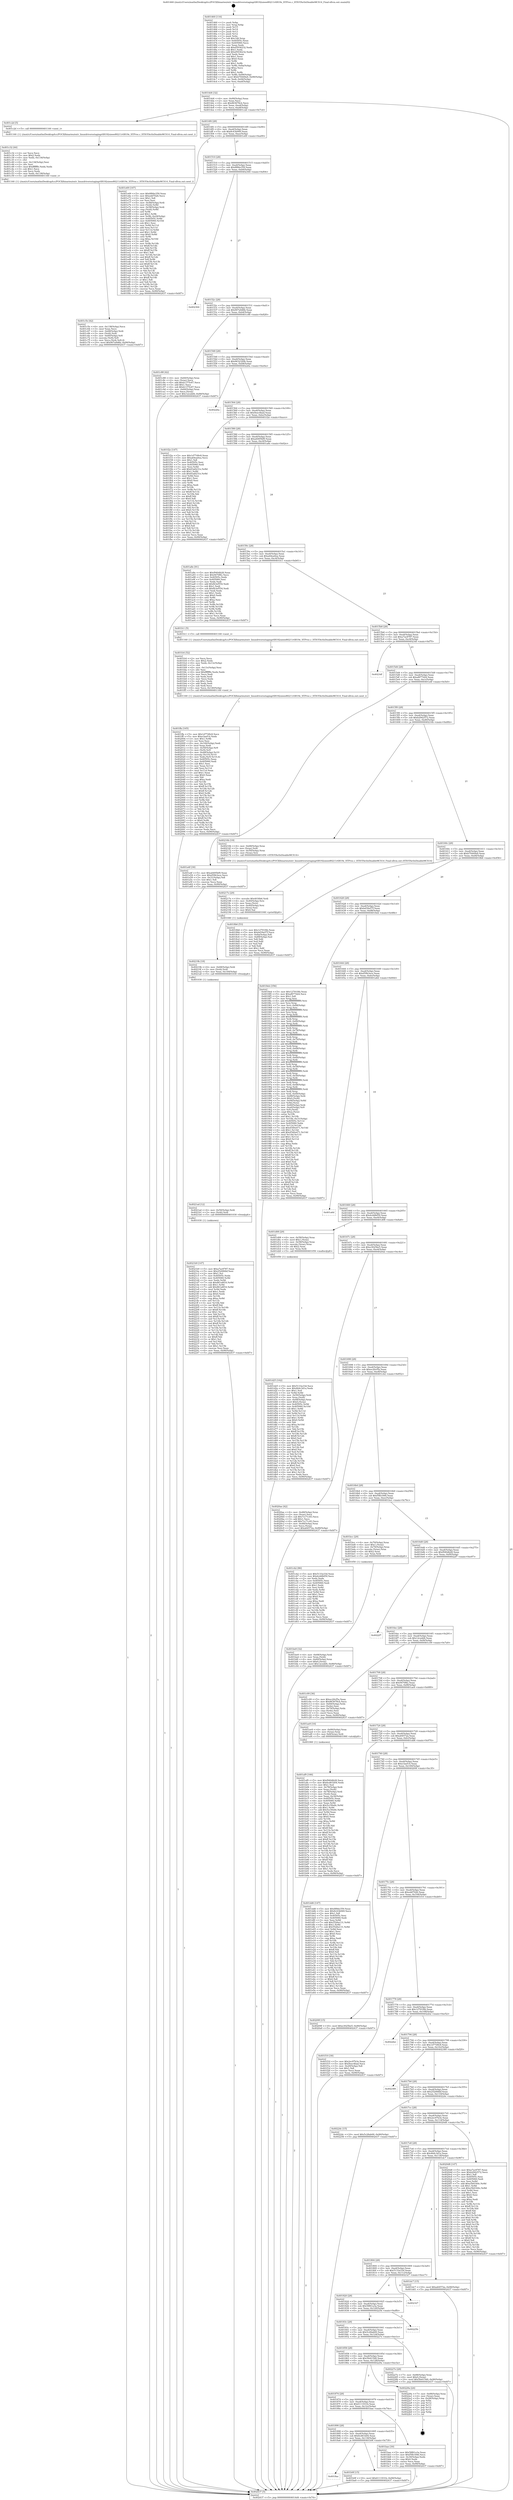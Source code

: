 digraph "0x401460" {
  label = "0x401460 (/mnt/c/Users/mathe/Desktop/tcc/POCII/binaries/extr_linuxdriversstagingrtl8192uieee80211rtl819x_HTProc.c_HTIOTActIsDisableMCS14_Final-ollvm.out::main(0))"
  labelloc = "t"
  node[shape=record]

  Entry [label="",width=0.3,height=0.3,shape=circle,fillcolor=black,style=filled]
  "0x4014d4" [label="{
     0x4014d4 [32]\l
     | [instrs]\l
     &nbsp;&nbsp;0x4014d4 \<+6\>: mov -0x90(%rbp),%eax\l
     &nbsp;&nbsp;0x4014da \<+2\>: mov %eax,%ecx\l
     &nbsp;&nbsp;0x4014dc \<+6\>: sub $0x863678cb,%ecx\l
     &nbsp;&nbsp;0x4014e2 \<+6\>: mov %eax,-0xa4(%rbp)\l
     &nbsp;&nbsp;0x4014e8 \<+6\>: mov %ecx,-0xa8(%rbp)\l
     &nbsp;&nbsp;0x4014ee \<+6\>: je 0000000000401c2d \<main+0x7cd\>\l
  }"]
  "0x401c2d" [label="{
     0x401c2d [5]\l
     | [instrs]\l
     &nbsp;&nbsp;0x401c2d \<+5\>: call 0000000000401160 \<next_i\>\l
     | [calls]\l
     &nbsp;&nbsp;0x401160 \{1\} (/mnt/c/Users/mathe/Desktop/tcc/POCII/binaries/extr_linuxdriversstagingrtl8192uieee80211rtl819x_HTProc.c_HTIOTActIsDisableMCS14_Final-ollvm.out::next_i)\l
  }"]
  "0x4014f4" [label="{
     0x4014f4 [28]\l
     | [instrs]\l
     &nbsp;&nbsp;0x4014f4 \<+5\>: jmp 00000000004014f9 \<main+0x99\>\l
     &nbsp;&nbsp;0x4014f9 \<+6\>: mov -0xa4(%rbp),%eax\l
     &nbsp;&nbsp;0x4014ff \<+5\>: sub $0x8c43b949,%eax\l
     &nbsp;&nbsp;0x401504 \<+6\>: mov %eax,-0xac(%rbp)\l
     &nbsp;&nbsp;0x40150a \<+6\>: je 0000000000401e69 \<main+0xa09\>\l
  }"]
  Exit [label="",width=0.3,height=0.3,shape=circle,fillcolor=black,style=filled,peripheries=2]
  "0x401e69" [label="{
     0x401e69 [167]\l
     | [instrs]\l
     &nbsp;&nbsp;0x401e69 \<+5\>: mov $0x8f66e359,%eax\l
     &nbsp;&nbsp;0x401e6e \<+5\>: mov $0xedd7026,%ecx\l
     &nbsp;&nbsp;0x401e73 \<+2\>: mov $0x1,%dl\l
     &nbsp;&nbsp;0x401e75 \<+2\>: xor %esi,%esi\l
     &nbsp;&nbsp;0x401e77 \<+4\>: mov -0x48(%rbp),%rdi\l
     &nbsp;&nbsp;0x401e7b \<+3\>: mov (%rdi),%r8d\l
     &nbsp;&nbsp;0x401e7e \<+4\>: mov -0x58(%rbp),%rdi\l
     &nbsp;&nbsp;0x401e82 \<+3\>: cmp (%rdi),%r8d\l
     &nbsp;&nbsp;0x401e85 \<+4\>: setl %r9b\l
     &nbsp;&nbsp;0x401e89 \<+4\>: and $0x1,%r9b\l
     &nbsp;&nbsp;0x401e8d \<+4\>: mov %r9b,-0x29(%rbp)\l
     &nbsp;&nbsp;0x401e91 \<+8\>: mov 0x40505c,%r8d\l
     &nbsp;&nbsp;0x401e99 \<+8\>: mov 0x405060,%r10d\l
     &nbsp;&nbsp;0x401ea1 \<+3\>: sub $0x1,%esi\l
     &nbsp;&nbsp;0x401ea4 \<+3\>: mov %r8d,%r11d\l
     &nbsp;&nbsp;0x401ea7 \<+3\>: add %esi,%r11d\l
     &nbsp;&nbsp;0x401eaa \<+4\>: imul %r11d,%r8d\l
     &nbsp;&nbsp;0x401eae \<+4\>: and $0x1,%r8d\l
     &nbsp;&nbsp;0x401eb2 \<+4\>: cmp $0x0,%r8d\l
     &nbsp;&nbsp;0x401eb6 \<+4\>: sete %r9b\l
     &nbsp;&nbsp;0x401eba \<+4\>: cmp $0xa,%r10d\l
     &nbsp;&nbsp;0x401ebe \<+3\>: setl %bl\l
     &nbsp;&nbsp;0x401ec1 \<+3\>: mov %r9b,%r14b\l
     &nbsp;&nbsp;0x401ec4 \<+4\>: xor $0xff,%r14b\l
     &nbsp;&nbsp;0x401ec8 \<+3\>: mov %bl,%r15b\l
     &nbsp;&nbsp;0x401ecb \<+4\>: xor $0xff,%r15b\l
     &nbsp;&nbsp;0x401ecf \<+3\>: xor $0x1,%dl\l
     &nbsp;&nbsp;0x401ed2 \<+3\>: mov %r14b,%r12b\l
     &nbsp;&nbsp;0x401ed5 \<+4\>: and $0xff,%r12b\l
     &nbsp;&nbsp;0x401ed9 \<+3\>: and %dl,%r9b\l
     &nbsp;&nbsp;0x401edc \<+3\>: mov %r15b,%r13b\l
     &nbsp;&nbsp;0x401edf \<+4\>: and $0xff,%r13b\l
     &nbsp;&nbsp;0x401ee3 \<+2\>: and %dl,%bl\l
     &nbsp;&nbsp;0x401ee5 \<+3\>: or %r9b,%r12b\l
     &nbsp;&nbsp;0x401ee8 \<+3\>: or %bl,%r13b\l
     &nbsp;&nbsp;0x401eeb \<+3\>: xor %r13b,%r12b\l
     &nbsp;&nbsp;0x401eee \<+3\>: or %r15b,%r14b\l
     &nbsp;&nbsp;0x401ef1 \<+4\>: xor $0xff,%r14b\l
     &nbsp;&nbsp;0x401ef5 \<+3\>: or $0x1,%dl\l
     &nbsp;&nbsp;0x401ef8 \<+3\>: and %dl,%r14b\l
     &nbsp;&nbsp;0x401efb \<+3\>: or %r14b,%r12b\l
     &nbsp;&nbsp;0x401efe \<+4\>: test $0x1,%r12b\l
     &nbsp;&nbsp;0x401f02 \<+3\>: cmovne %ecx,%eax\l
     &nbsp;&nbsp;0x401f05 \<+6\>: mov %eax,-0x90(%rbp)\l
     &nbsp;&nbsp;0x401f0b \<+5\>: jmp 0000000000402437 \<main+0xfd7\>\l
  }"]
  "0x401510" [label="{
     0x401510 [28]\l
     | [instrs]\l
     &nbsp;&nbsp;0x401510 \<+5\>: jmp 0000000000401515 \<main+0xb5\>\l
     &nbsp;&nbsp;0x401515 \<+6\>: mov -0xa4(%rbp),%eax\l
     &nbsp;&nbsp;0x40151b \<+5\>: sub $0x8f66e359,%eax\l
     &nbsp;&nbsp;0x401520 \<+6\>: mov %eax,-0xb0(%rbp)\l
     &nbsp;&nbsp;0x401526 \<+6\>: je 0000000000402364 \<main+0xf04\>\l
  }"]
  "0x4021b9" [label="{
     0x4021b9 [147]\l
     | [instrs]\l
     &nbsp;&nbsp;0x4021b9 \<+5\>: mov $0xa7ac8787,%eax\l
     &nbsp;&nbsp;0x4021be \<+5\>: mov $0x252084bf,%esi\l
     &nbsp;&nbsp;0x4021c3 \<+2\>: mov $0x1,%cl\l
     &nbsp;&nbsp;0x4021c5 \<+7\>: mov 0x40505c,%edx\l
     &nbsp;&nbsp;0x4021cc \<+8\>: mov 0x405060,%r8d\l
     &nbsp;&nbsp;0x4021d4 \<+3\>: mov %edx,%r9d\l
     &nbsp;&nbsp;0x4021d7 \<+7\>: sub $0x861a8f16,%r9d\l
     &nbsp;&nbsp;0x4021de \<+4\>: sub $0x1,%r9d\l
     &nbsp;&nbsp;0x4021e2 \<+7\>: add $0x861a8f16,%r9d\l
     &nbsp;&nbsp;0x4021e9 \<+4\>: imul %r9d,%edx\l
     &nbsp;&nbsp;0x4021ed \<+3\>: and $0x1,%edx\l
     &nbsp;&nbsp;0x4021f0 \<+3\>: cmp $0x0,%edx\l
     &nbsp;&nbsp;0x4021f3 \<+4\>: sete %r10b\l
     &nbsp;&nbsp;0x4021f7 \<+4\>: cmp $0xa,%r8d\l
     &nbsp;&nbsp;0x4021fb \<+4\>: setl %r11b\l
     &nbsp;&nbsp;0x4021ff \<+3\>: mov %r10b,%bl\l
     &nbsp;&nbsp;0x402202 \<+3\>: xor $0xff,%bl\l
     &nbsp;&nbsp;0x402205 \<+3\>: mov %r11b,%r14b\l
     &nbsp;&nbsp;0x402208 \<+4\>: xor $0xff,%r14b\l
     &nbsp;&nbsp;0x40220c \<+3\>: xor $0x1,%cl\l
     &nbsp;&nbsp;0x40220f \<+3\>: mov %bl,%r15b\l
     &nbsp;&nbsp;0x402212 \<+4\>: and $0xff,%r15b\l
     &nbsp;&nbsp;0x402216 \<+3\>: and %cl,%r10b\l
     &nbsp;&nbsp;0x402219 \<+3\>: mov %r14b,%r12b\l
     &nbsp;&nbsp;0x40221c \<+4\>: and $0xff,%r12b\l
     &nbsp;&nbsp;0x402220 \<+3\>: and %cl,%r11b\l
     &nbsp;&nbsp;0x402223 \<+3\>: or %r10b,%r15b\l
     &nbsp;&nbsp;0x402226 \<+3\>: or %r11b,%r12b\l
     &nbsp;&nbsp;0x402229 \<+3\>: xor %r12b,%r15b\l
     &nbsp;&nbsp;0x40222c \<+3\>: or %r14b,%bl\l
     &nbsp;&nbsp;0x40222f \<+3\>: xor $0xff,%bl\l
     &nbsp;&nbsp;0x402232 \<+3\>: or $0x1,%cl\l
     &nbsp;&nbsp;0x402235 \<+2\>: and %cl,%bl\l
     &nbsp;&nbsp;0x402237 \<+3\>: or %bl,%r15b\l
     &nbsp;&nbsp;0x40223a \<+4\>: test $0x1,%r15b\l
     &nbsp;&nbsp;0x40223e \<+3\>: cmovne %esi,%eax\l
     &nbsp;&nbsp;0x402241 \<+6\>: mov %eax,-0x90(%rbp)\l
     &nbsp;&nbsp;0x402247 \<+5\>: jmp 0000000000402437 \<main+0xfd7\>\l
  }"]
  "0x402364" [label="{
     0x402364\l
  }", style=dashed]
  "0x40152c" [label="{
     0x40152c [28]\l
     | [instrs]\l
     &nbsp;&nbsp;0x40152c \<+5\>: jmp 0000000000401531 \<main+0xd1\>\l
     &nbsp;&nbsp;0x401531 \<+6\>: mov -0xa4(%rbp),%eax\l
     &nbsp;&nbsp;0x401537 \<+5\>: sub $0x907a9d6b,%eax\l
     &nbsp;&nbsp;0x40153c \<+6\>: mov %eax,-0xb4(%rbp)\l
     &nbsp;&nbsp;0x401542 \<+6\>: je 0000000000401c88 \<main+0x828\>\l
  }"]
  "0x4021ad" [label="{
     0x4021ad [12]\l
     | [instrs]\l
     &nbsp;&nbsp;0x4021ad \<+4\>: mov -0x50(%rbp),%rdi\l
     &nbsp;&nbsp;0x4021b1 \<+3\>: mov (%rdi),%rdi\l
     &nbsp;&nbsp;0x4021b4 \<+5\>: call 0000000000401030 \<free@plt\>\l
     | [calls]\l
     &nbsp;&nbsp;0x401030 \{1\} (unknown)\l
  }"]
  "0x401c88" [label="{
     0x401c88 [42]\l
     | [instrs]\l
     &nbsp;&nbsp;0x401c88 \<+4\>: mov -0x60(%rbp),%rax\l
     &nbsp;&nbsp;0x401c8c \<+2\>: mov (%rax),%ecx\l
     &nbsp;&nbsp;0x401c8e \<+6\>: add $0xb1375c67,%ecx\l
     &nbsp;&nbsp;0x401c94 \<+3\>: add $0x1,%ecx\l
     &nbsp;&nbsp;0x401c97 \<+6\>: sub $0xb1375c67,%ecx\l
     &nbsp;&nbsp;0x401c9d \<+4\>: mov -0x60(%rbp),%rax\l
     &nbsp;&nbsp;0x401ca1 \<+2\>: mov %ecx,(%rax)\l
     &nbsp;&nbsp;0x401ca3 \<+10\>: movl $0x12cedd4,-0x90(%rbp)\l
     &nbsp;&nbsp;0x401cad \<+5\>: jmp 0000000000402437 \<main+0xfd7\>\l
  }"]
  "0x401548" [label="{
     0x401548 [28]\l
     | [instrs]\l
     &nbsp;&nbsp;0x401548 \<+5\>: jmp 000000000040154d \<main+0xed\>\l
     &nbsp;&nbsp;0x40154d \<+6\>: mov -0xa4(%rbp),%eax\l
     &nbsp;&nbsp;0x401553 \<+5\>: sub $0x9632320b,%eax\l
     &nbsp;&nbsp;0x401558 \<+6\>: mov %eax,-0xb8(%rbp)\l
     &nbsp;&nbsp;0x40155e \<+6\>: je 000000000040226a \<main+0xe0a\>\l
  }"]
  "0x40219b" [label="{
     0x40219b [18]\l
     | [instrs]\l
     &nbsp;&nbsp;0x40219b \<+4\>: mov -0x68(%rbp),%rdi\l
     &nbsp;&nbsp;0x40219f \<+3\>: mov (%rdi),%rdi\l
     &nbsp;&nbsp;0x4021a2 \<+6\>: mov %eax,-0x144(%rbp)\l
     &nbsp;&nbsp;0x4021a8 \<+5\>: call 0000000000401030 \<free@plt\>\l
     | [calls]\l
     &nbsp;&nbsp;0x401030 \{1\} (unknown)\l
  }"]
  "0x40226a" [label="{
     0x40226a\l
  }", style=dashed]
  "0x401564" [label="{
     0x401564 [28]\l
     | [instrs]\l
     &nbsp;&nbsp;0x401564 \<+5\>: jmp 0000000000401569 \<main+0x109\>\l
     &nbsp;&nbsp;0x401569 \<+6\>: mov -0xa4(%rbp),%eax\l
     &nbsp;&nbsp;0x40156f \<+5\>: sub $0x9eec4bad,%eax\l
     &nbsp;&nbsp;0x401574 \<+6\>: mov %eax,-0xbc(%rbp)\l
     &nbsp;&nbsp;0x40157a \<+6\>: je 0000000000401f2e \<main+0xace\>\l
  }"]
  "0x40217e" [label="{
     0x40217e [29]\l
     | [instrs]\l
     &nbsp;&nbsp;0x40217e \<+10\>: movabs $0x4030b6,%rdi\l
     &nbsp;&nbsp;0x402188 \<+4\>: mov -0x40(%rbp),%rsi\l
     &nbsp;&nbsp;0x40218c \<+2\>: mov %eax,(%rsi)\l
     &nbsp;&nbsp;0x40218e \<+4\>: mov -0x40(%rbp),%rsi\l
     &nbsp;&nbsp;0x402192 \<+2\>: mov (%rsi),%esi\l
     &nbsp;&nbsp;0x402194 \<+2\>: mov $0x0,%al\l
     &nbsp;&nbsp;0x402196 \<+5\>: call 0000000000401040 \<printf@plt\>\l
     | [calls]\l
     &nbsp;&nbsp;0x401040 \{1\} (unknown)\l
  }"]
  "0x401f2e" [label="{
     0x401f2e [147]\l
     | [instrs]\l
     &nbsp;&nbsp;0x401f2e \<+5\>: mov $0x1d77d9c8,%eax\l
     &nbsp;&nbsp;0x401f33 \<+5\>: mov $0xa64ea0ea,%ecx\l
     &nbsp;&nbsp;0x401f38 \<+2\>: mov $0x1,%dl\l
     &nbsp;&nbsp;0x401f3a \<+7\>: mov 0x40505c,%esi\l
     &nbsp;&nbsp;0x401f41 \<+7\>: mov 0x405060,%edi\l
     &nbsp;&nbsp;0x401f48 \<+3\>: mov %esi,%r8d\l
     &nbsp;&nbsp;0x401f4b \<+7\>: add $0x83a8231e,%r8d\l
     &nbsp;&nbsp;0x401f52 \<+4\>: sub $0x1,%r8d\l
     &nbsp;&nbsp;0x401f56 \<+7\>: sub $0x83a8231e,%r8d\l
     &nbsp;&nbsp;0x401f5d \<+4\>: imul %r8d,%esi\l
     &nbsp;&nbsp;0x401f61 \<+3\>: and $0x1,%esi\l
     &nbsp;&nbsp;0x401f64 \<+3\>: cmp $0x0,%esi\l
     &nbsp;&nbsp;0x401f67 \<+4\>: sete %r9b\l
     &nbsp;&nbsp;0x401f6b \<+3\>: cmp $0xa,%edi\l
     &nbsp;&nbsp;0x401f6e \<+4\>: setl %r10b\l
     &nbsp;&nbsp;0x401f72 \<+3\>: mov %r9b,%r11b\l
     &nbsp;&nbsp;0x401f75 \<+4\>: xor $0xff,%r11b\l
     &nbsp;&nbsp;0x401f79 \<+3\>: mov %r10b,%bl\l
     &nbsp;&nbsp;0x401f7c \<+3\>: xor $0xff,%bl\l
     &nbsp;&nbsp;0x401f7f \<+3\>: xor $0x0,%dl\l
     &nbsp;&nbsp;0x401f82 \<+3\>: mov %r11b,%r14b\l
     &nbsp;&nbsp;0x401f85 \<+4\>: and $0x0,%r14b\l
     &nbsp;&nbsp;0x401f89 \<+3\>: and %dl,%r9b\l
     &nbsp;&nbsp;0x401f8c \<+3\>: mov %bl,%r15b\l
     &nbsp;&nbsp;0x401f8f \<+4\>: and $0x0,%r15b\l
     &nbsp;&nbsp;0x401f93 \<+3\>: and %dl,%r10b\l
     &nbsp;&nbsp;0x401f96 \<+3\>: or %r9b,%r14b\l
     &nbsp;&nbsp;0x401f99 \<+3\>: or %r10b,%r15b\l
     &nbsp;&nbsp;0x401f9c \<+3\>: xor %r15b,%r14b\l
     &nbsp;&nbsp;0x401f9f \<+3\>: or %bl,%r11b\l
     &nbsp;&nbsp;0x401fa2 \<+4\>: xor $0xff,%r11b\l
     &nbsp;&nbsp;0x401fa6 \<+3\>: or $0x0,%dl\l
     &nbsp;&nbsp;0x401fa9 \<+3\>: and %dl,%r11b\l
     &nbsp;&nbsp;0x401fac \<+3\>: or %r11b,%r14b\l
     &nbsp;&nbsp;0x401faf \<+4\>: test $0x1,%r14b\l
     &nbsp;&nbsp;0x401fb3 \<+3\>: cmovne %ecx,%eax\l
     &nbsp;&nbsp;0x401fb6 \<+6\>: mov %eax,-0x90(%rbp)\l
     &nbsp;&nbsp;0x401fbc \<+5\>: jmp 0000000000402437 \<main+0xfd7\>\l
  }"]
  "0x401580" [label="{
     0x401580 [28]\l
     | [instrs]\l
     &nbsp;&nbsp;0x401580 \<+5\>: jmp 0000000000401585 \<main+0x125\>\l
     &nbsp;&nbsp;0x401585 \<+6\>: mov -0xa4(%rbp),%eax\l
     &nbsp;&nbsp;0x40158b \<+5\>: sub $0xa6495bf9,%eax\l
     &nbsp;&nbsp;0x401590 \<+6\>: mov %eax,-0xc0(%rbp)\l
     &nbsp;&nbsp;0x401596 \<+6\>: je 0000000000401a8e \<main+0x62e\>\l
  }"]
  "0x401ffa" [label="{
     0x401ffa [165]\l
     | [instrs]\l
     &nbsp;&nbsp;0x401ffa \<+5\>: mov $0x1d77d9c8,%ecx\l
     &nbsp;&nbsp;0x401fff \<+5\>: mov $0xe3aef14,%edx\l
     &nbsp;&nbsp;0x402004 \<+3\>: mov $0x1,%r8b\l
     &nbsp;&nbsp;0x402007 \<+2\>: xor %esi,%esi\l
     &nbsp;&nbsp;0x402009 \<+6\>: mov -0x140(%rbp),%edi\l
     &nbsp;&nbsp;0x40200f \<+3\>: imul %eax,%edi\l
     &nbsp;&nbsp;0x402012 \<+4\>: mov -0x50(%rbp),%r9\l
     &nbsp;&nbsp;0x402016 \<+3\>: mov (%r9),%r9\l
     &nbsp;&nbsp;0x402019 \<+4\>: mov -0x48(%rbp),%r10\l
     &nbsp;&nbsp;0x40201d \<+3\>: movslq (%r10),%r10\l
     &nbsp;&nbsp;0x402020 \<+4\>: mov %edi,(%r9,%r10,4)\l
     &nbsp;&nbsp;0x402024 \<+7\>: mov 0x40505c,%eax\l
     &nbsp;&nbsp;0x40202b \<+7\>: mov 0x405060,%edi\l
     &nbsp;&nbsp;0x402032 \<+3\>: sub $0x1,%esi\l
     &nbsp;&nbsp;0x402035 \<+3\>: mov %eax,%r11d\l
     &nbsp;&nbsp;0x402038 \<+3\>: add %esi,%r11d\l
     &nbsp;&nbsp;0x40203b \<+4\>: imul %r11d,%eax\l
     &nbsp;&nbsp;0x40203f \<+3\>: and $0x1,%eax\l
     &nbsp;&nbsp;0x402042 \<+3\>: cmp $0x0,%eax\l
     &nbsp;&nbsp;0x402045 \<+3\>: sete %bl\l
     &nbsp;&nbsp;0x402048 \<+3\>: cmp $0xa,%edi\l
     &nbsp;&nbsp;0x40204b \<+4\>: setl %r14b\l
     &nbsp;&nbsp;0x40204f \<+3\>: mov %bl,%r15b\l
     &nbsp;&nbsp;0x402052 \<+4\>: xor $0xff,%r15b\l
     &nbsp;&nbsp;0x402056 \<+3\>: mov %r14b,%r12b\l
     &nbsp;&nbsp;0x402059 \<+4\>: xor $0xff,%r12b\l
     &nbsp;&nbsp;0x40205d \<+4\>: xor $0x0,%r8b\l
     &nbsp;&nbsp;0x402061 \<+3\>: mov %r15b,%r13b\l
     &nbsp;&nbsp;0x402064 \<+4\>: and $0x0,%r13b\l
     &nbsp;&nbsp;0x402068 \<+3\>: and %r8b,%bl\l
     &nbsp;&nbsp;0x40206b \<+3\>: mov %r12b,%al\l
     &nbsp;&nbsp;0x40206e \<+2\>: and $0x0,%al\l
     &nbsp;&nbsp;0x402070 \<+3\>: and %r8b,%r14b\l
     &nbsp;&nbsp;0x402073 \<+3\>: or %bl,%r13b\l
     &nbsp;&nbsp;0x402076 \<+3\>: or %r14b,%al\l
     &nbsp;&nbsp;0x402079 \<+3\>: xor %al,%r13b\l
     &nbsp;&nbsp;0x40207c \<+3\>: or %r12b,%r15b\l
     &nbsp;&nbsp;0x40207f \<+4\>: xor $0xff,%r15b\l
     &nbsp;&nbsp;0x402083 \<+4\>: or $0x0,%r8b\l
     &nbsp;&nbsp;0x402087 \<+3\>: and %r8b,%r15b\l
     &nbsp;&nbsp;0x40208a \<+3\>: or %r15b,%r13b\l
     &nbsp;&nbsp;0x40208d \<+4\>: test $0x1,%r13b\l
     &nbsp;&nbsp;0x402091 \<+3\>: cmovne %edx,%ecx\l
     &nbsp;&nbsp;0x402094 \<+6\>: mov %ecx,-0x90(%rbp)\l
     &nbsp;&nbsp;0x40209a \<+5\>: jmp 0000000000402437 \<main+0xfd7\>\l
  }"]
  "0x401a8e" [label="{
     0x401a8e [91]\l
     | [instrs]\l
     &nbsp;&nbsp;0x401a8e \<+5\>: mov $0xf940db28,%eax\l
     &nbsp;&nbsp;0x401a93 \<+5\>: mov $0x9470f6c,%ecx\l
     &nbsp;&nbsp;0x401a98 \<+7\>: mov 0x40505c,%edx\l
     &nbsp;&nbsp;0x401a9f \<+7\>: mov 0x405060,%esi\l
     &nbsp;&nbsp;0x401aa6 \<+2\>: mov %edx,%edi\l
     &nbsp;&nbsp;0x401aa8 \<+6\>: add $0xfb3ef554,%edi\l
     &nbsp;&nbsp;0x401aae \<+3\>: sub $0x1,%edi\l
     &nbsp;&nbsp;0x401ab1 \<+6\>: sub $0xfb3ef554,%edi\l
     &nbsp;&nbsp;0x401ab7 \<+3\>: imul %edi,%edx\l
     &nbsp;&nbsp;0x401aba \<+3\>: and $0x1,%edx\l
     &nbsp;&nbsp;0x401abd \<+3\>: cmp $0x0,%edx\l
     &nbsp;&nbsp;0x401ac0 \<+4\>: sete %r8b\l
     &nbsp;&nbsp;0x401ac4 \<+3\>: cmp $0xa,%esi\l
     &nbsp;&nbsp;0x401ac7 \<+4\>: setl %r9b\l
     &nbsp;&nbsp;0x401acb \<+3\>: mov %r8b,%r10b\l
     &nbsp;&nbsp;0x401ace \<+3\>: and %r9b,%r10b\l
     &nbsp;&nbsp;0x401ad1 \<+3\>: xor %r9b,%r8b\l
     &nbsp;&nbsp;0x401ad4 \<+3\>: or %r8b,%r10b\l
     &nbsp;&nbsp;0x401ad7 \<+4\>: test $0x1,%r10b\l
     &nbsp;&nbsp;0x401adb \<+3\>: cmovne %ecx,%eax\l
     &nbsp;&nbsp;0x401ade \<+6\>: mov %eax,-0x90(%rbp)\l
     &nbsp;&nbsp;0x401ae4 \<+5\>: jmp 0000000000402437 \<main+0xfd7\>\l
  }"]
  "0x40159c" [label="{
     0x40159c [28]\l
     | [instrs]\l
     &nbsp;&nbsp;0x40159c \<+5\>: jmp 00000000004015a1 \<main+0x141\>\l
     &nbsp;&nbsp;0x4015a1 \<+6\>: mov -0xa4(%rbp),%eax\l
     &nbsp;&nbsp;0x4015a7 \<+5\>: sub $0xa64ea0ea,%eax\l
     &nbsp;&nbsp;0x4015ac \<+6\>: mov %eax,-0xc4(%rbp)\l
     &nbsp;&nbsp;0x4015b2 \<+6\>: je 0000000000401fc1 \<main+0xb61\>\l
  }"]
  "0x401fc6" [label="{
     0x401fc6 [52]\l
     | [instrs]\l
     &nbsp;&nbsp;0x401fc6 \<+2\>: xor %ecx,%ecx\l
     &nbsp;&nbsp;0x401fc8 \<+5\>: mov $0x2,%edx\l
     &nbsp;&nbsp;0x401fcd \<+6\>: mov %edx,-0x13c(%rbp)\l
     &nbsp;&nbsp;0x401fd3 \<+1\>: cltd\l
     &nbsp;&nbsp;0x401fd4 \<+6\>: mov -0x13c(%rbp),%esi\l
     &nbsp;&nbsp;0x401fda \<+2\>: idiv %esi\l
     &nbsp;&nbsp;0x401fdc \<+6\>: imul $0xfffffffe,%edx,%edx\l
     &nbsp;&nbsp;0x401fe2 \<+2\>: mov %ecx,%edi\l
     &nbsp;&nbsp;0x401fe4 \<+2\>: sub %edx,%edi\l
     &nbsp;&nbsp;0x401fe6 \<+2\>: mov %ecx,%edx\l
     &nbsp;&nbsp;0x401fe8 \<+3\>: sub $0x1,%edx\l
     &nbsp;&nbsp;0x401feb \<+2\>: add %edx,%edi\l
     &nbsp;&nbsp;0x401fed \<+2\>: sub %edi,%ecx\l
     &nbsp;&nbsp;0x401fef \<+6\>: mov %ecx,-0x140(%rbp)\l
     &nbsp;&nbsp;0x401ff5 \<+5\>: call 0000000000401160 \<next_i\>\l
     | [calls]\l
     &nbsp;&nbsp;0x401160 \{1\} (/mnt/c/Users/mathe/Desktop/tcc/POCII/binaries/extr_linuxdriversstagingrtl8192uieee80211rtl819x_HTProc.c_HTIOTActIsDisableMCS14_Final-ollvm.out::next_i)\l
  }"]
  "0x401fc1" [label="{
     0x401fc1 [5]\l
     | [instrs]\l
     &nbsp;&nbsp;0x401fc1 \<+5\>: call 0000000000401160 \<next_i\>\l
     | [calls]\l
     &nbsp;&nbsp;0x401160 \{1\} (/mnt/c/Users/mathe/Desktop/tcc/POCII/binaries/extr_linuxdriversstagingrtl8192uieee80211rtl819x_HTProc.c_HTIOTActIsDisableMCS14_Final-ollvm.out::next_i)\l
  }"]
  "0x4015b8" [label="{
     0x4015b8 [28]\l
     | [instrs]\l
     &nbsp;&nbsp;0x4015b8 \<+5\>: jmp 00000000004015bd \<main+0x15d\>\l
     &nbsp;&nbsp;0x4015bd \<+6\>: mov -0xa4(%rbp),%eax\l
     &nbsp;&nbsp;0x4015c3 \<+5\>: sub $0xa7ac8787,%eax\l
     &nbsp;&nbsp;0x4015c8 \<+6\>: mov %eax,-0xc8(%rbp)\l
     &nbsp;&nbsp;0x4015ce \<+6\>: je 00000000004023df \<main+0xf7f\>\l
  }"]
  "0x401d25" [label="{
     0x401d25 [162]\l
     | [instrs]\l
     &nbsp;&nbsp;0x401d25 \<+5\>: mov $0x5133a33d,%ecx\l
     &nbsp;&nbsp;0x401d2a \<+5\>: mov $0x46dc3d1a,%edx\l
     &nbsp;&nbsp;0x401d2f \<+3\>: mov $0x1,%sil\l
     &nbsp;&nbsp;0x401d32 \<+3\>: xor %r8d,%r8d\l
     &nbsp;&nbsp;0x401d35 \<+4\>: mov -0x50(%rbp),%rdi\l
     &nbsp;&nbsp;0x401d39 \<+3\>: mov %rax,(%rdi)\l
     &nbsp;&nbsp;0x401d3c \<+4\>: mov -0x48(%rbp),%rax\l
     &nbsp;&nbsp;0x401d40 \<+6\>: movl $0x0,(%rax)\l
     &nbsp;&nbsp;0x401d46 \<+8\>: mov 0x40505c,%r9d\l
     &nbsp;&nbsp;0x401d4e \<+8\>: mov 0x405060,%r10d\l
     &nbsp;&nbsp;0x401d56 \<+4\>: sub $0x1,%r8d\l
     &nbsp;&nbsp;0x401d5a \<+3\>: mov %r9d,%r11d\l
     &nbsp;&nbsp;0x401d5d \<+3\>: add %r8d,%r11d\l
     &nbsp;&nbsp;0x401d60 \<+4\>: imul %r11d,%r9d\l
     &nbsp;&nbsp;0x401d64 \<+4\>: and $0x1,%r9d\l
     &nbsp;&nbsp;0x401d68 \<+4\>: cmp $0x0,%r9d\l
     &nbsp;&nbsp;0x401d6c \<+3\>: sete %bl\l
     &nbsp;&nbsp;0x401d6f \<+4\>: cmp $0xa,%r10d\l
     &nbsp;&nbsp;0x401d73 \<+4\>: setl %r14b\l
     &nbsp;&nbsp;0x401d77 \<+3\>: mov %bl,%r15b\l
     &nbsp;&nbsp;0x401d7a \<+4\>: xor $0xff,%r15b\l
     &nbsp;&nbsp;0x401d7e \<+3\>: mov %r14b,%r12b\l
     &nbsp;&nbsp;0x401d81 \<+4\>: xor $0xff,%r12b\l
     &nbsp;&nbsp;0x401d85 \<+4\>: xor $0x0,%sil\l
     &nbsp;&nbsp;0x401d89 \<+3\>: mov %r15b,%r13b\l
     &nbsp;&nbsp;0x401d8c \<+4\>: and $0x0,%r13b\l
     &nbsp;&nbsp;0x401d90 \<+3\>: and %sil,%bl\l
     &nbsp;&nbsp;0x401d93 \<+3\>: mov %r12b,%al\l
     &nbsp;&nbsp;0x401d96 \<+2\>: and $0x0,%al\l
     &nbsp;&nbsp;0x401d98 \<+3\>: and %sil,%r14b\l
     &nbsp;&nbsp;0x401d9b \<+3\>: or %bl,%r13b\l
     &nbsp;&nbsp;0x401d9e \<+3\>: or %r14b,%al\l
     &nbsp;&nbsp;0x401da1 \<+3\>: xor %al,%r13b\l
     &nbsp;&nbsp;0x401da4 \<+3\>: or %r12b,%r15b\l
     &nbsp;&nbsp;0x401da7 \<+4\>: xor $0xff,%r15b\l
     &nbsp;&nbsp;0x401dab \<+4\>: or $0x0,%sil\l
     &nbsp;&nbsp;0x401daf \<+3\>: and %sil,%r15b\l
     &nbsp;&nbsp;0x401db2 \<+3\>: or %r15b,%r13b\l
     &nbsp;&nbsp;0x401db5 \<+4\>: test $0x1,%r13b\l
     &nbsp;&nbsp;0x401db9 \<+3\>: cmovne %edx,%ecx\l
     &nbsp;&nbsp;0x401dbc \<+6\>: mov %ecx,-0x90(%rbp)\l
     &nbsp;&nbsp;0x401dc2 \<+5\>: jmp 0000000000402437 \<main+0xfd7\>\l
  }"]
  "0x4023df" [label="{
     0x4023df\l
  }", style=dashed]
  "0x4015d4" [label="{
     0x4015d4 [28]\l
     | [instrs]\l
     &nbsp;&nbsp;0x4015d4 \<+5\>: jmp 00000000004015d9 \<main+0x179\>\l
     &nbsp;&nbsp;0x4015d9 \<+6\>: mov -0xa4(%rbp),%eax\l
     &nbsp;&nbsp;0x4015df \<+5\>: sub $0xaf677d24,%eax\l
     &nbsp;&nbsp;0x4015e4 \<+6\>: mov %eax,-0xcc(%rbp)\l
     &nbsp;&nbsp;0x4015ea \<+6\>: je 0000000000401a4f \<main+0x5ef\>\l
  }"]
  "0x401c5e" [label="{
     0x401c5e [42]\l
     | [instrs]\l
     &nbsp;&nbsp;0x401c5e \<+6\>: mov -0x138(%rbp),%ecx\l
     &nbsp;&nbsp;0x401c64 \<+3\>: imul %eax,%ecx\l
     &nbsp;&nbsp;0x401c67 \<+4\>: mov -0x68(%rbp),%rdi\l
     &nbsp;&nbsp;0x401c6b \<+3\>: mov (%rdi),%rdi\l
     &nbsp;&nbsp;0x401c6e \<+4\>: mov -0x60(%rbp),%r8\l
     &nbsp;&nbsp;0x401c72 \<+3\>: movslq (%r8),%r8\l
     &nbsp;&nbsp;0x401c75 \<+4\>: mov %ecx,(%rdi,%r8,4)\l
     &nbsp;&nbsp;0x401c79 \<+10\>: movl $0x907a9d6b,-0x90(%rbp)\l
     &nbsp;&nbsp;0x401c83 \<+5\>: jmp 0000000000402437 \<main+0xfd7\>\l
  }"]
  "0x401a4f" [label="{
     0x401a4f [30]\l
     | [instrs]\l
     &nbsp;&nbsp;0x401a4f \<+5\>: mov $0xa6495bf9,%eax\l
     &nbsp;&nbsp;0x401a54 \<+5\>: mov $0xd59b3ece,%ecx\l
     &nbsp;&nbsp;0x401a59 \<+3\>: mov -0x31(%rbp),%dl\l
     &nbsp;&nbsp;0x401a5c \<+3\>: test $0x1,%dl\l
     &nbsp;&nbsp;0x401a5f \<+3\>: cmovne %ecx,%eax\l
     &nbsp;&nbsp;0x401a62 \<+6\>: mov %eax,-0x90(%rbp)\l
     &nbsp;&nbsp;0x401a68 \<+5\>: jmp 0000000000402437 \<main+0xfd7\>\l
  }"]
  "0x4015f0" [label="{
     0x4015f0 [28]\l
     | [instrs]\l
     &nbsp;&nbsp;0x4015f0 \<+5\>: jmp 00000000004015f5 \<main+0x195\>\l
     &nbsp;&nbsp;0x4015f5 \<+6\>: mov -0xa4(%rbp),%eax\l
     &nbsp;&nbsp;0x4015fb \<+5\>: sub $0xb2942572,%eax\l
     &nbsp;&nbsp;0x401600 \<+6\>: mov %eax,-0xd0(%rbp)\l
     &nbsp;&nbsp;0x401606 \<+6\>: je 000000000040216b \<main+0xd0b\>\l
  }"]
  "0x401c32" [label="{
     0x401c32 [44]\l
     | [instrs]\l
     &nbsp;&nbsp;0x401c32 \<+2\>: xor %ecx,%ecx\l
     &nbsp;&nbsp;0x401c34 \<+5\>: mov $0x2,%edx\l
     &nbsp;&nbsp;0x401c39 \<+6\>: mov %edx,-0x134(%rbp)\l
     &nbsp;&nbsp;0x401c3f \<+1\>: cltd\l
     &nbsp;&nbsp;0x401c40 \<+6\>: mov -0x134(%rbp),%esi\l
     &nbsp;&nbsp;0x401c46 \<+2\>: idiv %esi\l
     &nbsp;&nbsp;0x401c48 \<+6\>: imul $0xfffffffe,%edx,%edx\l
     &nbsp;&nbsp;0x401c4e \<+3\>: sub $0x1,%ecx\l
     &nbsp;&nbsp;0x401c51 \<+2\>: sub %ecx,%edx\l
     &nbsp;&nbsp;0x401c53 \<+6\>: mov %edx,-0x138(%rbp)\l
     &nbsp;&nbsp;0x401c59 \<+5\>: call 0000000000401160 \<next_i\>\l
     | [calls]\l
     &nbsp;&nbsp;0x401160 \{1\} (/mnt/c/Users/mathe/Desktop/tcc/POCII/binaries/extr_linuxdriversstagingrtl8192uieee80211rtl819x_HTProc.c_HTIOTActIsDisableMCS14_Final-ollvm.out::next_i)\l
  }"]
  "0x40216b" [label="{
     0x40216b [19]\l
     | [instrs]\l
     &nbsp;&nbsp;0x40216b \<+4\>: mov -0x68(%rbp),%rax\l
     &nbsp;&nbsp;0x40216f \<+3\>: mov (%rax),%rdi\l
     &nbsp;&nbsp;0x402172 \<+4\>: mov -0x50(%rbp),%rax\l
     &nbsp;&nbsp;0x402176 \<+3\>: mov (%rax),%rsi\l
     &nbsp;&nbsp;0x402179 \<+5\>: call 0000000000401450 \<HTIOTActIsDisableMCS14\>\l
     | [calls]\l
     &nbsp;&nbsp;0x401450 \{1\} (/mnt/c/Users/mathe/Desktop/tcc/POCII/binaries/extr_linuxdriversstagingrtl8192uieee80211rtl819x_HTProc.c_HTIOTActIsDisableMCS14_Final-ollvm.out::HTIOTActIsDisableMCS14)\l
  }"]
  "0x40160c" [label="{
     0x40160c [28]\l
     | [instrs]\l
     &nbsp;&nbsp;0x40160c \<+5\>: jmp 0000000000401611 \<main+0x1b1\>\l
     &nbsp;&nbsp;0x401611 \<+6\>: mov -0xa4(%rbp),%eax\l
     &nbsp;&nbsp;0x401617 \<+5\>: sub $0xb70449a9,%eax\l
     &nbsp;&nbsp;0x40161c \<+6\>: mov %eax,-0xd4(%rbp)\l
     &nbsp;&nbsp;0x401622 \<+6\>: je 00000000004018b6 \<main+0x456\>\l
  }"]
  "0x401be9" [label="{
     0x401be9 [32]\l
     | [instrs]\l
     &nbsp;&nbsp;0x401be9 \<+4\>: mov -0x68(%rbp),%rdi\l
     &nbsp;&nbsp;0x401bed \<+3\>: mov %rax,(%rdi)\l
     &nbsp;&nbsp;0x401bf0 \<+4\>: mov -0x60(%rbp),%rax\l
     &nbsp;&nbsp;0x401bf4 \<+6\>: movl $0x0,(%rax)\l
     &nbsp;&nbsp;0x401bfa \<+10\>: movl $0x12cedd4,-0x90(%rbp)\l
     &nbsp;&nbsp;0x401c04 \<+5\>: jmp 0000000000402437 \<main+0xfd7\>\l
  }"]
  "0x4018b6" [label="{
     0x4018b6 [53]\l
     | [instrs]\l
     &nbsp;&nbsp;0x4018b6 \<+5\>: mov $0x12791f4b,%eax\l
     &nbsp;&nbsp;0x4018bb \<+5\>: mov $0xbd39a57f,%ecx\l
     &nbsp;&nbsp;0x4018c0 \<+6\>: mov -0x8a(%rbp),%dl\l
     &nbsp;&nbsp;0x4018c6 \<+7\>: mov -0x89(%rbp),%sil\l
     &nbsp;&nbsp;0x4018cd \<+3\>: mov %dl,%dil\l
     &nbsp;&nbsp;0x4018d0 \<+3\>: and %sil,%dil\l
     &nbsp;&nbsp;0x4018d3 \<+3\>: xor %sil,%dl\l
     &nbsp;&nbsp;0x4018d6 \<+3\>: or %dl,%dil\l
     &nbsp;&nbsp;0x4018d9 \<+4\>: test $0x1,%dil\l
     &nbsp;&nbsp;0x4018dd \<+3\>: cmovne %ecx,%eax\l
     &nbsp;&nbsp;0x4018e0 \<+6\>: mov %eax,-0x90(%rbp)\l
     &nbsp;&nbsp;0x4018e6 \<+5\>: jmp 0000000000402437 \<main+0xfd7\>\l
  }"]
  "0x401628" [label="{
     0x401628 [28]\l
     | [instrs]\l
     &nbsp;&nbsp;0x401628 \<+5\>: jmp 000000000040162d \<main+0x1cd\>\l
     &nbsp;&nbsp;0x40162d \<+6\>: mov -0xa4(%rbp),%eax\l
     &nbsp;&nbsp;0x401633 \<+5\>: sub $0xbd39a57f,%eax\l
     &nbsp;&nbsp;0x401638 \<+6\>: mov %eax,-0xd8(%rbp)\l
     &nbsp;&nbsp;0x40163e \<+6\>: je 00000000004018eb \<main+0x48b\>\l
  }"]
  "0x402437" [label="{
     0x402437 [5]\l
     | [instrs]\l
     &nbsp;&nbsp;0x402437 \<+5\>: jmp 00000000004014d4 \<main+0x74\>\l
  }"]
  "0x401460" [label="{
     0x401460 [116]\l
     | [instrs]\l
     &nbsp;&nbsp;0x401460 \<+1\>: push %rbp\l
     &nbsp;&nbsp;0x401461 \<+3\>: mov %rsp,%rbp\l
     &nbsp;&nbsp;0x401464 \<+2\>: push %r15\l
     &nbsp;&nbsp;0x401466 \<+2\>: push %r14\l
     &nbsp;&nbsp;0x401468 \<+2\>: push %r13\l
     &nbsp;&nbsp;0x40146a \<+2\>: push %r12\l
     &nbsp;&nbsp;0x40146c \<+1\>: push %rbx\l
     &nbsp;&nbsp;0x40146d \<+7\>: sub $0x148,%rsp\l
     &nbsp;&nbsp;0x401474 \<+7\>: mov 0x40505c,%eax\l
     &nbsp;&nbsp;0x40147b \<+7\>: mov 0x405060,%ecx\l
     &nbsp;&nbsp;0x401482 \<+2\>: mov %eax,%edx\l
     &nbsp;&nbsp;0x401484 \<+6\>: sub $0xd5936232,%edx\l
     &nbsp;&nbsp;0x40148a \<+3\>: sub $0x1,%edx\l
     &nbsp;&nbsp;0x40148d \<+6\>: add $0xd5936232,%edx\l
     &nbsp;&nbsp;0x401493 \<+3\>: imul %edx,%eax\l
     &nbsp;&nbsp;0x401496 \<+3\>: and $0x1,%eax\l
     &nbsp;&nbsp;0x401499 \<+3\>: cmp $0x0,%eax\l
     &nbsp;&nbsp;0x40149c \<+4\>: sete %r8b\l
     &nbsp;&nbsp;0x4014a0 \<+4\>: and $0x1,%r8b\l
     &nbsp;&nbsp;0x4014a4 \<+7\>: mov %r8b,-0x8a(%rbp)\l
     &nbsp;&nbsp;0x4014ab \<+3\>: cmp $0xa,%ecx\l
     &nbsp;&nbsp;0x4014ae \<+4\>: setl %r8b\l
     &nbsp;&nbsp;0x4014b2 \<+4\>: and $0x1,%r8b\l
     &nbsp;&nbsp;0x4014b6 \<+7\>: mov %r8b,-0x89(%rbp)\l
     &nbsp;&nbsp;0x4014bd \<+10\>: movl $0xb70449a9,-0x90(%rbp)\l
     &nbsp;&nbsp;0x4014c7 \<+6\>: mov %edi,-0x94(%rbp)\l
     &nbsp;&nbsp;0x4014cd \<+7\>: mov %rsi,-0xa0(%rbp)\l
  }"]
  "0x4018ac" [label="{
     0x4018ac\l
  }", style=dashed]
  "0x4018eb" [label="{
     0x4018eb [356]\l
     | [instrs]\l
     &nbsp;&nbsp;0x4018eb \<+5\>: mov $0x12791f4b,%eax\l
     &nbsp;&nbsp;0x4018f0 \<+5\>: mov $0xaf677d24,%ecx\l
     &nbsp;&nbsp;0x4018f5 \<+2\>: mov $0x1,%dl\l
     &nbsp;&nbsp;0x4018f7 \<+3\>: mov %rsp,%rsi\l
     &nbsp;&nbsp;0x4018fa \<+4\>: add $0xfffffffffffffff0,%rsi\l
     &nbsp;&nbsp;0x4018fe \<+3\>: mov %rsi,%rsp\l
     &nbsp;&nbsp;0x401901 \<+7\>: mov %rsi,-0x88(%rbp)\l
     &nbsp;&nbsp;0x401908 \<+3\>: mov %rsp,%rsi\l
     &nbsp;&nbsp;0x40190b \<+4\>: add $0xfffffffffffffff0,%rsi\l
     &nbsp;&nbsp;0x40190f \<+3\>: mov %rsi,%rsp\l
     &nbsp;&nbsp;0x401912 \<+3\>: mov %rsp,%rdi\l
     &nbsp;&nbsp;0x401915 \<+4\>: add $0xfffffffffffffff0,%rdi\l
     &nbsp;&nbsp;0x401919 \<+3\>: mov %rdi,%rsp\l
     &nbsp;&nbsp;0x40191c \<+4\>: mov %rdi,-0x80(%rbp)\l
     &nbsp;&nbsp;0x401920 \<+3\>: mov %rsp,%rdi\l
     &nbsp;&nbsp;0x401923 \<+4\>: add $0xfffffffffffffff0,%rdi\l
     &nbsp;&nbsp;0x401927 \<+3\>: mov %rdi,%rsp\l
     &nbsp;&nbsp;0x40192a \<+4\>: mov %rdi,-0x78(%rbp)\l
     &nbsp;&nbsp;0x40192e \<+3\>: mov %rsp,%rdi\l
     &nbsp;&nbsp;0x401931 \<+4\>: add $0xfffffffffffffff0,%rdi\l
     &nbsp;&nbsp;0x401935 \<+3\>: mov %rdi,%rsp\l
     &nbsp;&nbsp;0x401938 \<+4\>: mov %rdi,-0x70(%rbp)\l
     &nbsp;&nbsp;0x40193c \<+3\>: mov %rsp,%rdi\l
     &nbsp;&nbsp;0x40193f \<+4\>: add $0xfffffffffffffff0,%rdi\l
     &nbsp;&nbsp;0x401943 \<+3\>: mov %rdi,%rsp\l
     &nbsp;&nbsp;0x401946 \<+4\>: mov %rdi,-0x68(%rbp)\l
     &nbsp;&nbsp;0x40194a \<+3\>: mov %rsp,%rdi\l
     &nbsp;&nbsp;0x40194d \<+4\>: add $0xfffffffffffffff0,%rdi\l
     &nbsp;&nbsp;0x401951 \<+3\>: mov %rdi,%rsp\l
     &nbsp;&nbsp;0x401954 \<+4\>: mov %rdi,-0x60(%rbp)\l
     &nbsp;&nbsp;0x401958 \<+3\>: mov %rsp,%rdi\l
     &nbsp;&nbsp;0x40195b \<+4\>: add $0xfffffffffffffff0,%rdi\l
     &nbsp;&nbsp;0x40195f \<+3\>: mov %rdi,%rsp\l
     &nbsp;&nbsp;0x401962 \<+4\>: mov %rdi,-0x58(%rbp)\l
     &nbsp;&nbsp;0x401966 \<+3\>: mov %rsp,%rdi\l
     &nbsp;&nbsp;0x401969 \<+4\>: add $0xfffffffffffffff0,%rdi\l
     &nbsp;&nbsp;0x40196d \<+3\>: mov %rdi,%rsp\l
     &nbsp;&nbsp;0x401970 \<+4\>: mov %rdi,-0x50(%rbp)\l
     &nbsp;&nbsp;0x401974 \<+3\>: mov %rsp,%rdi\l
     &nbsp;&nbsp;0x401977 \<+4\>: add $0xfffffffffffffff0,%rdi\l
     &nbsp;&nbsp;0x40197b \<+3\>: mov %rdi,%rsp\l
     &nbsp;&nbsp;0x40197e \<+4\>: mov %rdi,-0x48(%rbp)\l
     &nbsp;&nbsp;0x401982 \<+3\>: mov %rsp,%rdi\l
     &nbsp;&nbsp;0x401985 \<+4\>: add $0xfffffffffffffff0,%rdi\l
     &nbsp;&nbsp;0x401989 \<+3\>: mov %rdi,%rsp\l
     &nbsp;&nbsp;0x40198c \<+4\>: mov %rdi,-0x40(%rbp)\l
     &nbsp;&nbsp;0x401990 \<+7\>: mov -0x88(%rbp),%rdi\l
     &nbsp;&nbsp;0x401997 \<+6\>: movl $0x0,(%rdi)\l
     &nbsp;&nbsp;0x40199d \<+7\>: mov -0x94(%rbp),%r8d\l
     &nbsp;&nbsp;0x4019a4 \<+3\>: mov %r8d,(%rsi)\l
     &nbsp;&nbsp;0x4019a7 \<+4\>: mov -0x80(%rbp),%rdi\l
     &nbsp;&nbsp;0x4019ab \<+7\>: mov -0xa0(%rbp),%r9\l
     &nbsp;&nbsp;0x4019b2 \<+3\>: mov %r9,(%rdi)\l
     &nbsp;&nbsp;0x4019b5 \<+3\>: cmpl $0x2,(%rsi)\l
     &nbsp;&nbsp;0x4019b8 \<+4\>: setne %r10b\l
     &nbsp;&nbsp;0x4019bc \<+4\>: and $0x1,%r10b\l
     &nbsp;&nbsp;0x4019c0 \<+4\>: mov %r10b,-0x31(%rbp)\l
     &nbsp;&nbsp;0x4019c4 \<+8\>: mov 0x40505c,%r11d\l
     &nbsp;&nbsp;0x4019cc \<+7\>: mov 0x405060,%ebx\l
     &nbsp;&nbsp;0x4019d3 \<+3\>: mov %r11d,%r14d\l
     &nbsp;&nbsp;0x4019d6 \<+7\>: sub $0x4540e471,%r14d\l
     &nbsp;&nbsp;0x4019dd \<+4\>: sub $0x1,%r14d\l
     &nbsp;&nbsp;0x4019e1 \<+7\>: add $0x4540e471,%r14d\l
     &nbsp;&nbsp;0x4019e8 \<+4\>: imul %r14d,%r11d\l
     &nbsp;&nbsp;0x4019ec \<+4\>: and $0x1,%r11d\l
     &nbsp;&nbsp;0x4019f0 \<+4\>: cmp $0x0,%r11d\l
     &nbsp;&nbsp;0x4019f4 \<+4\>: sete %r10b\l
     &nbsp;&nbsp;0x4019f8 \<+3\>: cmp $0xa,%ebx\l
     &nbsp;&nbsp;0x4019fb \<+4\>: setl %r15b\l
     &nbsp;&nbsp;0x4019ff \<+3\>: mov %r10b,%r12b\l
     &nbsp;&nbsp;0x401a02 \<+4\>: xor $0xff,%r12b\l
     &nbsp;&nbsp;0x401a06 \<+3\>: mov %r15b,%r13b\l
     &nbsp;&nbsp;0x401a09 \<+4\>: xor $0xff,%r13b\l
     &nbsp;&nbsp;0x401a0d \<+3\>: xor $0x0,%dl\l
     &nbsp;&nbsp;0x401a10 \<+3\>: mov %r12b,%sil\l
     &nbsp;&nbsp;0x401a13 \<+4\>: and $0x0,%sil\l
     &nbsp;&nbsp;0x401a17 \<+3\>: and %dl,%r10b\l
     &nbsp;&nbsp;0x401a1a \<+3\>: mov %r13b,%dil\l
     &nbsp;&nbsp;0x401a1d \<+4\>: and $0x0,%dil\l
     &nbsp;&nbsp;0x401a21 \<+3\>: and %dl,%r15b\l
     &nbsp;&nbsp;0x401a24 \<+3\>: or %r10b,%sil\l
     &nbsp;&nbsp;0x401a27 \<+3\>: or %r15b,%dil\l
     &nbsp;&nbsp;0x401a2a \<+3\>: xor %dil,%sil\l
     &nbsp;&nbsp;0x401a2d \<+3\>: or %r13b,%r12b\l
     &nbsp;&nbsp;0x401a30 \<+4\>: xor $0xff,%r12b\l
     &nbsp;&nbsp;0x401a34 \<+3\>: or $0x0,%dl\l
     &nbsp;&nbsp;0x401a37 \<+3\>: and %dl,%r12b\l
     &nbsp;&nbsp;0x401a3a \<+3\>: or %r12b,%sil\l
     &nbsp;&nbsp;0x401a3d \<+4\>: test $0x1,%sil\l
     &nbsp;&nbsp;0x401a41 \<+3\>: cmovne %ecx,%eax\l
     &nbsp;&nbsp;0x401a44 \<+6\>: mov %eax,-0x90(%rbp)\l
     &nbsp;&nbsp;0x401a4a \<+5\>: jmp 0000000000402437 \<main+0xfd7\>\l
  }"]
  "0x401644" [label="{
     0x401644 [28]\l
     | [instrs]\l
     &nbsp;&nbsp;0x401644 \<+5\>: jmp 0000000000401649 \<main+0x1e9\>\l
     &nbsp;&nbsp;0x401649 \<+6\>: mov -0xa4(%rbp),%eax\l
     &nbsp;&nbsp;0x40164f \<+5\>: sub $0xd59b3ece,%eax\l
     &nbsp;&nbsp;0x401654 \<+6\>: mov %eax,-0xdc(%rbp)\l
     &nbsp;&nbsp;0x40165a \<+6\>: je 0000000000401a6d \<main+0x60d\>\l
  }"]
  "0x401b9f" [label="{
     0x401b9f [15]\l
     | [instrs]\l
     &nbsp;&nbsp;0x401b9f \<+10\>: movl $0x6111931b,-0x90(%rbp)\l
     &nbsp;&nbsp;0x401ba9 \<+5\>: jmp 0000000000402437 \<main+0xfd7\>\l
  }"]
  "0x401890" [label="{
     0x401890 [28]\l
     | [instrs]\l
     &nbsp;&nbsp;0x401890 \<+5\>: jmp 0000000000401895 \<main+0x435\>\l
     &nbsp;&nbsp;0x401895 \<+6\>: mov -0xa4(%rbp),%eax\l
     &nbsp;&nbsp;0x40189b \<+5\>: sub $0x6cd61b04,%eax\l
     &nbsp;&nbsp;0x4018a0 \<+6\>: mov %eax,-0x130(%rbp)\l
     &nbsp;&nbsp;0x4018a6 \<+6\>: je 0000000000401b9f \<main+0x73f\>\l
  }"]
  "0x401a6d" [label="{
     0x401a6d\l
  }", style=dashed]
  "0x401660" [label="{
     0x401660 [28]\l
     | [instrs]\l
     &nbsp;&nbsp;0x401660 \<+5\>: jmp 0000000000401665 \<main+0x205\>\l
     &nbsp;&nbsp;0x401665 \<+6\>: mov -0xa4(%rbp),%eax\l
     &nbsp;&nbsp;0x40166b \<+5\>: sub $0xdcdd8d59,%eax\l
     &nbsp;&nbsp;0x401670 \<+6\>: mov %eax,-0xe0(%rbp)\l
     &nbsp;&nbsp;0x401676 \<+6\>: je 0000000000401d08 \<main+0x8a8\>\l
  }"]
  "0x401bae" [label="{
     0x401bae [30]\l
     | [instrs]\l
     &nbsp;&nbsp;0x401bae \<+5\>: mov $0x58f61a3a,%eax\l
     &nbsp;&nbsp;0x401bb3 \<+5\>: mov $0xf5fb1846,%ecx\l
     &nbsp;&nbsp;0x401bb8 \<+3\>: mov -0x30(%rbp),%edx\l
     &nbsp;&nbsp;0x401bbb \<+3\>: cmp $0x0,%edx\l
     &nbsp;&nbsp;0x401bbe \<+3\>: cmove %ecx,%eax\l
     &nbsp;&nbsp;0x401bc1 \<+6\>: mov %eax,-0x90(%rbp)\l
     &nbsp;&nbsp;0x401bc7 \<+5\>: jmp 0000000000402437 \<main+0xfd7\>\l
  }"]
  "0x401d08" [label="{
     0x401d08 [29]\l
     | [instrs]\l
     &nbsp;&nbsp;0x401d08 \<+4\>: mov -0x58(%rbp),%rax\l
     &nbsp;&nbsp;0x401d0c \<+6\>: movl $0x1,(%rax)\l
     &nbsp;&nbsp;0x401d12 \<+4\>: mov -0x58(%rbp),%rax\l
     &nbsp;&nbsp;0x401d16 \<+3\>: movslq (%rax),%rax\l
     &nbsp;&nbsp;0x401d19 \<+4\>: shl $0x2,%rax\l
     &nbsp;&nbsp;0x401d1d \<+3\>: mov %rax,%rdi\l
     &nbsp;&nbsp;0x401d20 \<+5\>: call 0000000000401050 \<malloc@plt\>\l
     | [calls]\l
     &nbsp;&nbsp;0x401050 \{1\} (unknown)\l
  }"]
  "0x40167c" [label="{
     0x40167c [28]\l
     | [instrs]\l
     &nbsp;&nbsp;0x40167c \<+5\>: jmp 0000000000401681 \<main+0x221\>\l
     &nbsp;&nbsp;0x401681 \<+6\>: mov -0xa4(%rbp),%eax\l
     &nbsp;&nbsp;0x401687 \<+5\>: sub $0xe3025be5,%eax\l
     &nbsp;&nbsp;0x40168c \<+6\>: mov %eax,-0xe4(%rbp)\l
     &nbsp;&nbsp;0x401692 \<+6\>: je 00000000004020ae \<main+0xc4e\>\l
  }"]
  "0x401874" [label="{
     0x401874 [28]\l
     | [instrs]\l
     &nbsp;&nbsp;0x401874 \<+5\>: jmp 0000000000401879 \<main+0x419\>\l
     &nbsp;&nbsp;0x401879 \<+6\>: mov -0xa4(%rbp),%eax\l
     &nbsp;&nbsp;0x40187f \<+5\>: sub $0x6111931b,%eax\l
     &nbsp;&nbsp;0x401884 \<+6\>: mov %eax,-0x12c(%rbp)\l
     &nbsp;&nbsp;0x40188a \<+6\>: je 0000000000401bae \<main+0x74e\>\l
  }"]
  "0x4020ae" [label="{
     0x4020ae [42]\l
     | [instrs]\l
     &nbsp;&nbsp;0x4020ae \<+4\>: mov -0x48(%rbp),%rax\l
     &nbsp;&nbsp;0x4020b2 \<+2\>: mov (%rax),%ecx\l
     &nbsp;&nbsp;0x4020b4 \<+6\>: sub $0x7cc71c83,%ecx\l
     &nbsp;&nbsp;0x4020ba \<+3\>: add $0x1,%ecx\l
     &nbsp;&nbsp;0x4020bd \<+6\>: add $0x7cc71c83,%ecx\l
     &nbsp;&nbsp;0x4020c3 \<+4\>: mov -0x48(%rbp),%rax\l
     &nbsp;&nbsp;0x4020c7 \<+2\>: mov %ecx,(%rax)\l
     &nbsp;&nbsp;0x4020c9 \<+10\>: movl $0xa64572a,-0x90(%rbp)\l
     &nbsp;&nbsp;0x4020d3 \<+5\>: jmp 0000000000402437 \<main+0xfd7\>\l
  }"]
  "0x401698" [label="{
     0x401698 [28]\l
     | [instrs]\l
     &nbsp;&nbsp;0x401698 \<+5\>: jmp 000000000040169d \<main+0x23d\>\l
     &nbsp;&nbsp;0x40169d \<+6\>: mov -0xa4(%rbp),%eax\l
     &nbsp;&nbsp;0x4016a3 \<+5\>: sub $0xec20cf5a,%eax\l
     &nbsp;&nbsp;0x4016a8 \<+6\>: mov %eax,-0xe8(%rbp)\l
     &nbsp;&nbsp;0x4016ae \<+6\>: je 0000000000401cb2 \<main+0x852\>\l
  }"]
  "0x40229a" [label="{
     0x40229a [24]\l
     | [instrs]\l
     &nbsp;&nbsp;0x40229a \<+7\>: mov -0x88(%rbp),%rax\l
     &nbsp;&nbsp;0x4022a1 \<+2\>: mov (%rax),%eax\l
     &nbsp;&nbsp;0x4022a3 \<+4\>: lea -0x28(%rbp),%rsp\l
     &nbsp;&nbsp;0x4022a7 \<+1\>: pop %rbx\l
     &nbsp;&nbsp;0x4022a8 \<+2\>: pop %r12\l
     &nbsp;&nbsp;0x4022aa \<+2\>: pop %r13\l
     &nbsp;&nbsp;0x4022ac \<+2\>: pop %r14\l
     &nbsp;&nbsp;0x4022ae \<+2\>: pop %r15\l
     &nbsp;&nbsp;0x4022b0 \<+1\>: pop %rbp\l
     &nbsp;&nbsp;0x4022b1 \<+1\>: ret\l
  }"]
  "0x401cb2" [label="{
     0x401cb2 [86]\l
     | [instrs]\l
     &nbsp;&nbsp;0x401cb2 \<+5\>: mov $0x5133a33d,%eax\l
     &nbsp;&nbsp;0x401cb7 \<+5\>: mov $0xdcdd8d59,%ecx\l
     &nbsp;&nbsp;0x401cbc \<+2\>: xor %edx,%edx\l
     &nbsp;&nbsp;0x401cbe \<+7\>: mov 0x40505c,%esi\l
     &nbsp;&nbsp;0x401cc5 \<+7\>: mov 0x405060,%edi\l
     &nbsp;&nbsp;0x401ccc \<+3\>: sub $0x1,%edx\l
     &nbsp;&nbsp;0x401ccf \<+3\>: mov %esi,%r8d\l
     &nbsp;&nbsp;0x401cd2 \<+3\>: add %edx,%r8d\l
     &nbsp;&nbsp;0x401cd5 \<+4\>: imul %r8d,%esi\l
     &nbsp;&nbsp;0x401cd9 \<+3\>: and $0x1,%esi\l
     &nbsp;&nbsp;0x401cdc \<+3\>: cmp $0x0,%esi\l
     &nbsp;&nbsp;0x401cdf \<+4\>: sete %r9b\l
     &nbsp;&nbsp;0x401ce3 \<+3\>: cmp $0xa,%edi\l
     &nbsp;&nbsp;0x401ce6 \<+4\>: setl %r10b\l
     &nbsp;&nbsp;0x401cea \<+3\>: mov %r9b,%r11b\l
     &nbsp;&nbsp;0x401ced \<+3\>: and %r10b,%r11b\l
     &nbsp;&nbsp;0x401cf0 \<+3\>: xor %r10b,%r9b\l
     &nbsp;&nbsp;0x401cf3 \<+3\>: or %r9b,%r11b\l
     &nbsp;&nbsp;0x401cf6 \<+4\>: test $0x1,%r11b\l
     &nbsp;&nbsp;0x401cfa \<+3\>: cmovne %ecx,%eax\l
     &nbsp;&nbsp;0x401cfd \<+6\>: mov %eax,-0x90(%rbp)\l
     &nbsp;&nbsp;0x401d03 \<+5\>: jmp 0000000000402437 \<main+0xfd7\>\l
  }"]
  "0x4016b4" [label="{
     0x4016b4 [28]\l
     | [instrs]\l
     &nbsp;&nbsp;0x4016b4 \<+5\>: jmp 00000000004016b9 \<main+0x259\>\l
     &nbsp;&nbsp;0x4016b9 \<+6\>: mov -0xa4(%rbp),%eax\l
     &nbsp;&nbsp;0x4016bf \<+5\>: sub $0xf5fb1846,%eax\l
     &nbsp;&nbsp;0x4016c4 \<+6\>: mov %eax,-0xec(%rbp)\l
     &nbsp;&nbsp;0x4016ca \<+6\>: je 0000000000401bcc \<main+0x76c\>\l
  }"]
  "0x401858" [label="{
     0x401858 [28]\l
     | [instrs]\l
     &nbsp;&nbsp;0x401858 \<+5\>: jmp 000000000040185d \<main+0x3fd\>\l
     &nbsp;&nbsp;0x40185d \<+6\>: mov -0xa4(%rbp),%eax\l
     &nbsp;&nbsp;0x401863 \<+5\>: sub $0x5fe615d0,%eax\l
     &nbsp;&nbsp;0x401868 \<+6\>: mov %eax,-0x128(%rbp)\l
     &nbsp;&nbsp;0x40186e \<+6\>: je 000000000040229a \<main+0xe3a\>\l
  }"]
  "0x401bcc" [label="{
     0x401bcc [29]\l
     | [instrs]\l
     &nbsp;&nbsp;0x401bcc \<+4\>: mov -0x70(%rbp),%rax\l
     &nbsp;&nbsp;0x401bd0 \<+6\>: movl $0x1,(%rax)\l
     &nbsp;&nbsp;0x401bd6 \<+4\>: mov -0x70(%rbp),%rax\l
     &nbsp;&nbsp;0x401bda \<+3\>: movslq (%rax),%rax\l
     &nbsp;&nbsp;0x401bdd \<+4\>: shl $0x2,%rax\l
     &nbsp;&nbsp;0x401be1 \<+3\>: mov %rax,%rdi\l
     &nbsp;&nbsp;0x401be4 \<+5\>: call 0000000000401050 \<malloc@plt\>\l
     | [calls]\l
     &nbsp;&nbsp;0x401050 \{1\} (unknown)\l
  }"]
  "0x4016d0" [label="{
     0x4016d0 [28]\l
     | [instrs]\l
     &nbsp;&nbsp;0x4016d0 \<+5\>: jmp 00000000004016d5 \<main+0x275\>\l
     &nbsp;&nbsp;0x4016d5 \<+6\>: mov -0xa4(%rbp),%eax\l
     &nbsp;&nbsp;0x4016db \<+5\>: sub $0xf940db28,%eax\l
     &nbsp;&nbsp;0x4016e0 \<+6\>: mov %eax,-0xf0(%rbp)\l
     &nbsp;&nbsp;0x4016e6 \<+6\>: je 00000000004022f7 \<main+0xe97\>\l
  }"]
  "0x40227e" [label="{
     0x40227e [28]\l
     | [instrs]\l
     &nbsp;&nbsp;0x40227e \<+7\>: mov -0x88(%rbp),%rax\l
     &nbsp;&nbsp;0x402285 \<+6\>: movl $0x0,(%rax)\l
     &nbsp;&nbsp;0x40228b \<+10\>: movl $0x5fe615d0,-0x90(%rbp)\l
     &nbsp;&nbsp;0x402295 \<+5\>: jmp 0000000000402437 \<main+0xfd7\>\l
  }"]
  "0x4022f7" [label="{
     0x4022f7\l
  }", style=dashed]
  "0x4016ec" [label="{
     0x4016ec [28]\l
     | [instrs]\l
     &nbsp;&nbsp;0x4016ec \<+5\>: jmp 00000000004016f1 \<main+0x291\>\l
     &nbsp;&nbsp;0x4016f1 \<+6\>: mov -0xa4(%rbp),%eax\l
     &nbsp;&nbsp;0x4016f7 \<+5\>: sub $0x12cedd4,%eax\l
     &nbsp;&nbsp;0x4016fc \<+6\>: mov %eax,-0xf4(%rbp)\l
     &nbsp;&nbsp;0x401702 \<+6\>: je 0000000000401c09 \<main+0x7a9\>\l
  }"]
  "0x40183c" [label="{
     0x40183c [28]\l
     | [instrs]\l
     &nbsp;&nbsp;0x40183c \<+5\>: jmp 0000000000401841 \<main+0x3e1\>\l
     &nbsp;&nbsp;0x401841 \<+6\>: mov -0xa4(%rbp),%eax\l
     &nbsp;&nbsp;0x401847 \<+5\>: sub $0x5c28ab00,%eax\l
     &nbsp;&nbsp;0x40184c \<+6\>: mov %eax,-0x124(%rbp)\l
     &nbsp;&nbsp;0x401852 \<+6\>: je 000000000040227e \<main+0xe1e\>\l
  }"]
  "0x401c09" [label="{
     0x401c09 [36]\l
     | [instrs]\l
     &nbsp;&nbsp;0x401c09 \<+5\>: mov $0xec20cf5a,%eax\l
     &nbsp;&nbsp;0x401c0e \<+5\>: mov $0x863678cb,%ecx\l
     &nbsp;&nbsp;0x401c13 \<+4\>: mov -0x60(%rbp),%rdx\l
     &nbsp;&nbsp;0x401c17 \<+2\>: mov (%rdx),%esi\l
     &nbsp;&nbsp;0x401c19 \<+4\>: mov -0x70(%rbp),%rdx\l
     &nbsp;&nbsp;0x401c1d \<+2\>: cmp (%rdx),%esi\l
     &nbsp;&nbsp;0x401c1f \<+3\>: cmovl %ecx,%eax\l
     &nbsp;&nbsp;0x401c22 \<+6\>: mov %eax,-0x90(%rbp)\l
     &nbsp;&nbsp;0x401c28 \<+5\>: jmp 0000000000402437 \<main+0xfd7\>\l
  }"]
  "0x401708" [label="{
     0x401708 [28]\l
     | [instrs]\l
     &nbsp;&nbsp;0x401708 \<+5\>: jmp 000000000040170d \<main+0x2ad\>\l
     &nbsp;&nbsp;0x40170d \<+6\>: mov -0xa4(%rbp),%eax\l
     &nbsp;&nbsp;0x401713 \<+5\>: sub $0x9470f6c,%eax\l
     &nbsp;&nbsp;0x401718 \<+6\>: mov %eax,-0xf8(%rbp)\l
     &nbsp;&nbsp;0x40171e \<+6\>: je 0000000000401ae9 \<main+0x689\>\l
  }"]
  "0x40225b" [label="{
     0x40225b\l
  }", style=dashed]
  "0x401ae9" [label="{
     0x401ae9 [16]\l
     | [instrs]\l
     &nbsp;&nbsp;0x401ae9 \<+4\>: mov -0x80(%rbp),%rax\l
     &nbsp;&nbsp;0x401aed \<+3\>: mov (%rax),%rax\l
     &nbsp;&nbsp;0x401af0 \<+4\>: mov 0x8(%rax),%rdi\l
     &nbsp;&nbsp;0x401af4 \<+5\>: call 0000000000401060 \<atoi@plt\>\l
     | [calls]\l
     &nbsp;&nbsp;0x401060 \{1\} (unknown)\l
  }"]
  "0x401724" [label="{
     0x401724 [28]\l
     | [instrs]\l
     &nbsp;&nbsp;0x401724 \<+5\>: jmp 0000000000401729 \<main+0x2c9\>\l
     &nbsp;&nbsp;0x401729 \<+6\>: mov -0xa4(%rbp),%eax\l
     &nbsp;&nbsp;0x40172f \<+5\>: sub $0xa64572a,%eax\l
     &nbsp;&nbsp;0x401734 \<+6\>: mov %eax,-0xfc(%rbp)\l
     &nbsp;&nbsp;0x40173a \<+6\>: je 0000000000401dd6 \<main+0x976\>\l
  }"]
  "0x401af9" [label="{
     0x401af9 [166]\l
     | [instrs]\l
     &nbsp;&nbsp;0x401af9 \<+5\>: mov $0xf940db28,%ecx\l
     &nbsp;&nbsp;0x401afe \<+5\>: mov $0x6cd61b04,%edx\l
     &nbsp;&nbsp;0x401b03 \<+3\>: mov $0x1,%sil\l
     &nbsp;&nbsp;0x401b06 \<+4\>: mov -0x78(%rbp),%rdi\l
     &nbsp;&nbsp;0x401b0a \<+2\>: mov %eax,(%rdi)\l
     &nbsp;&nbsp;0x401b0c \<+4\>: mov -0x78(%rbp),%rdi\l
     &nbsp;&nbsp;0x401b10 \<+2\>: mov (%rdi),%eax\l
     &nbsp;&nbsp;0x401b12 \<+3\>: mov %eax,-0x30(%rbp)\l
     &nbsp;&nbsp;0x401b15 \<+7\>: mov 0x40505c,%eax\l
     &nbsp;&nbsp;0x401b1c \<+8\>: mov 0x405060,%r8d\l
     &nbsp;&nbsp;0x401b24 \<+3\>: mov %eax,%r9d\l
     &nbsp;&nbsp;0x401b27 \<+7\>: sub $0x5cc50e8c,%r9d\l
     &nbsp;&nbsp;0x401b2e \<+4\>: sub $0x1,%r9d\l
     &nbsp;&nbsp;0x401b32 \<+7\>: add $0x5cc50e8c,%r9d\l
     &nbsp;&nbsp;0x401b39 \<+4\>: imul %r9d,%eax\l
     &nbsp;&nbsp;0x401b3d \<+3\>: and $0x1,%eax\l
     &nbsp;&nbsp;0x401b40 \<+3\>: cmp $0x0,%eax\l
     &nbsp;&nbsp;0x401b43 \<+4\>: sete %r10b\l
     &nbsp;&nbsp;0x401b47 \<+4\>: cmp $0xa,%r8d\l
     &nbsp;&nbsp;0x401b4b \<+4\>: setl %r11b\l
     &nbsp;&nbsp;0x401b4f \<+3\>: mov %r10b,%bl\l
     &nbsp;&nbsp;0x401b52 \<+3\>: xor $0xff,%bl\l
     &nbsp;&nbsp;0x401b55 \<+3\>: mov %r11b,%r14b\l
     &nbsp;&nbsp;0x401b58 \<+4\>: xor $0xff,%r14b\l
     &nbsp;&nbsp;0x401b5c \<+4\>: xor $0x1,%sil\l
     &nbsp;&nbsp;0x401b60 \<+3\>: mov %bl,%r15b\l
     &nbsp;&nbsp;0x401b63 \<+4\>: and $0xff,%r15b\l
     &nbsp;&nbsp;0x401b67 \<+3\>: and %sil,%r10b\l
     &nbsp;&nbsp;0x401b6a \<+3\>: mov %r14b,%r12b\l
     &nbsp;&nbsp;0x401b6d \<+4\>: and $0xff,%r12b\l
     &nbsp;&nbsp;0x401b71 \<+3\>: and %sil,%r11b\l
     &nbsp;&nbsp;0x401b74 \<+3\>: or %r10b,%r15b\l
     &nbsp;&nbsp;0x401b77 \<+3\>: or %r11b,%r12b\l
     &nbsp;&nbsp;0x401b7a \<+3\>: xor %r12b,%r15b\l
     &nbsp;&nbsp;0x401b7d \<+3\>: or %r14b,%bl\l
     &nbsp;&nbsp;0x401b80 \<+3\>: xor $0xff,%bl\l
     &nbsp;&nbsp;0x401b83 \<+4\>: or $0x1,%sil\l
     &nbsp;&nbsp;0x401b87 \<+3\>: and %sil,%bl\l
     &nbsp;&nbsp;0x401b8a \<+3\>: or %bl,%r15b\l
     &nbsp;&nbsp;0x401b8d \<+4\>: test $0x1,%r15b\l
     &nbsp;&nbsp;0x401b91 \<+3\>: cmovne %edx,%ecx\l
     &nbsp;&nbsp;0x401b94 \<+6\>: mov %ecx,-0x90(%rbp)\l
     &nbsp;&nbsp;0x401b9a \<+5\>: jmp 0000000000402437 \<main+0xfd7\>\l
  }"]
  "0x401820" [label="{
     0x401820 [28]\l
     | [instrs]\l
     &nbsp;&nbsp;0x401820 \<+5\>: jmp 0000000000401825 \<main+0x3c5\>\l
     &nbsp;&nbsp;0x401825 \<+6\>: mov -0xa4(%rbp),%eax\l
     &nbsp;&nbsp;0x40182b \<+5\>: sub $0x58f61a3a,%eax\l
     &nbsp;&nbsp;0x401830 \<+6\>: mov %eax,-0x120(%rbp)\l
     &nbsp;&nbsp;0x401836 \<+6\>: je 000000000040225b \<main+0xdfb\>\l
  }"]
  "0x401dd6" [label="{
     0x401dd6 [147]\l
     | [instrs]\l
     &nbsp;&nbsp;0x401dd6 \<+5\>: mov $0x8f66e359,%eax\l
     &nbsp;&nbsp;0x401ddb \<+5\>: mov $0x8c43b949,%ecx\l
     &nbsp;&nbsp;0x401de0 \<+2\>: mov $0x1,%dl\l
     &nbsp;&nbsp;0x401de2 \<+7\>: mov 0x40505c,%esi\l
     &nbsp;&nbsp;0x401de9 \<+7\>: mov 0x405060,%edi\l
     &nbsp;&nbsp;0x401df0 \<+3\>: mov %esi,%r8d\l
     &nbsp;&nbsp;0x401df3 \<+7\>: add $0x5526a131,%r8d\l
     &nbsp;&nbsp;0x401dfa \<+4\>: sub $0x1,%r8d\l
     &nbsp;&nbsp;0x401dfe \<+7\>: sub $0x5526a131,%r8d\l
     &nbsp;&nbsp;0x401e05 \<+4\>: imul %r8d,%esi\l
     &nbsp;&nbsp;0x401e09 \<+3\>: and $0x1,%esi\l
     &nbsp;&nbsp;0x401e0c \<+3\>: cmp $0x0,%esi\l
     &nbsp;&nbsp;0x401e0f \<+4\>: sete %r9b\l
     &nbsp;&nbsp;0x401e13 \<+3\>: cmp $0xa,%edi\l
     &nbsp;&nbsp;0x401e16 \<+4\>: setl %r10b\l
     &nbsp;&nbsp;0x401e1a \<+3\>: mov %r9b,%r11b\l
     &nbsp;&nbsp;0x401e1d \<+4\>: xor $0xff,%r11b\l
     &nbsp;&nbsp;0x401e21 \<+3\>: mov %r10b,%bl\l
     &nbsp;&nbsp;0x401e24 \<+3\>: xor $0xff,%bl\l
     &nbsp;&nbsp;0x401e27 \<+3\>: xor $0x0,%dl\l
     &nbsp;&nbsp;0x401e2a \<+3\>: mov %r11b,%r14b\l
     &nbsp;&nbsp;0x401e2d \<+4\>: and $0x0,%r14b\l
     &nbsp;&nbsp;0x401e31 \<+3\>: and %dl,%r9b\l
     &nbsp;&nbsp;0x401e34 \<+3\>: mov %bl,%r15b\l
     &nbsp;&nbsp;0x401e37 \<+4\>: and $0x0,%r15b\l
     &nbsp;&nbsp;0x401e3b \<+3\>: and %dl,%r10b\l
     &nbsp;&nbsp;0x401e3e \<+3\>: or %r9b,%r14b\l
     &nbsp;&nbsp;0x401e41 \<+3\>: or %r10b,%r15b\l
     &nbsp;&nbsp;0x401e44 \<+3\>: xor %r15b,%r14b\l
     &nbsp;&nbsp;0x401e47 \<+3\>: or %bl,%r11b\l
     &nbsp;&nbsp;0x401e4a \<+4\>: xor $0xff,%r11b\l
     &nbsp;&nbsp;0x401e4e \<+3\>: or $0x0,%dl\l
     &nbsp;&nbsp;0x401e51 \<+3\>: and %dl,%r11b\l
     &nbsp;&nbsp;0x401e54 \<+3\>: or %r11b,%r14b\l
     &nbsp;&nbsp;0x401e57 \<+4\>: test $0x1,%r14b\l
     &nbsp;&nbsp;0x401e5b \<+3\>: cmovne %ecx,%eax\l
     &nbsp;&nbsp;0x401e5e \<+6\>: mov %eax,-0x90(%rbp)\l
     &nbsp;&nbsp;0x401e64 \<+5\>: jmp 0000000000402437 \<main+0xfd7\>\l
  }"]
  "0x401740" [label="{
     0x401740 [28]\l
     | [instrs]\l
     &nbsp;&nbsp;0x401740 \<+5\>: jmp 0000000000401745 \<main+0x2e5\>\l
     &nbsp;&nbsp;0x401745 \<+6\>: mov -0xa4(%rbp),%eax\l
     &nbsp;&nbsp;0x40174b \<+5\>: sub $0xe3aef14,%eax\l
     &nbsp;&nbsp;0x401750 \<+6\>: mov %eax,-0x100(%rbp)\l
     &nbsp;&nbsp;0x401756 \<+6\>: je 000000000040209f \<main+0xc3f\>\l
  }"]
  "0x402327" [label="{
     0x402327\l
  }", style=dashed]
  "0x40209f" [label="{
     0x40209f [15]\l
     | [instrs]\l
     &nbsp;&nbsp;0x40209f \<+10\>: movl $0xe3025be5,-0x90(%rbp)\l
     &nbsp;&nbsp;0x4020a9 \<+5\>: jmp 0000000000402437 \<main+0xfd7\>\l
  }"]
  "0x40175c" [label="{
     0x40175c [28]\l
     | [instrs]\l
     &nbsp;&nbsp;0x40175c \<+5\>: jmp 0000000000401761 \<main+0x301\>\l
     &nbsp;&nbsp;0x401761 \<+6\>: mov -0xa4(%rbp),%eax\l
     &nbsp;&nbsp;0x401767 \<+5\>: sub $0xedd7026,%eax\l
     &nbsp;&nbsp;0x40176c \<+6\>: mov %eax,-0x104(%rbp)\l
     &nbsp;&nbsp;0x401772 \<+6\>: je 0000000000401f10 \<main+0xab0\>\l
  }"]
  "0x401804" [label="{
     0x401804 [28]\l
     | [instrs]\l
     &nbsp;&nbsp;0x401804 \<+5\>: jmp 0000000000401809 \<main+0x3a9\>\l
     &nbsp;&nbsp;0x401809 \<+6\>: mov -0xa4(%rbp),%eax\l
     &nbsp;&nbsp;0x40180f \<+5\>: sub $0x5133a33d,%eax\l
     &nbsp;&nbsp;0x401814 \<+6\>: mov %eax,-0x11c(%rbp)\l
     &nbsp;&nbsp;0x40181a \<+6\>: je 0000000000402327 \<main+0xec7\>\l
  }"]
  "0x401f10" [label="{
     0x401f10 [30]\l
     | [instrs]\l
     &nbsp;&nbsp;0x401f10 \<+5\>: mov $0x2ec97b3e,%eax\l
     &nbsp;&nbsp;0x401f15 \<+5\>: mov $0x9eec4bad,%ecx\l
     &nbsp;&nbsp;0x401f1a \<+3\>: mov -0x29(%rbp),%dl\l
     &nbsp;&nbsp;0x401f1d \<+3\>: test $0x1,%dl\l
     &nbsp;&nbsp;0x401f20 \<+3\>: cmovne %ecx,%eax\l
     &nbsp;&nbsp;0x401f23 \<+6\>: mov %eax,-0x90(%rbp)\l
     &nbsp;&nbsp;0x401f29 \<+5\>: jmp 0000000000402437 \<main+0xfd7\>\l
  }"]
  "0x401778" [label="{
     0x401778 [28]\l
     | [instrs]\l
     &nbsp;&nbsp;0x401778 \<+5\>: jmp 000000000040177d \<main+0x31d\>\l
     &nbsp;&nbsp;0x40177d \<+6\>: mov -0xa4(%rbp),%eax\l
     &nbsp;&nbsp;0x401783 \<+5\>: sub $0x12791f4b,%eax\l
     &nbsp;&nbsp;0x401788 \<+6\>: mov %eax,-0x108(%rbp)\l
     &nbsp;&nbsp;0x40178e \<+6\>: je 00000000004022b2 \<main+0xe52\>\l
  }"]
  "0x401dc7" [label="{
     0x401dc7 [15]\l
     | [instrs]\l
     &nbsp;&nbsp;0x401dc7 \<+10\>: movl $0xa64572a,-0x90(%rbp)\l
     &nbsp;&nbsp;0x401dd1 \<+5\>: jmp 0000000000402437 \<main+0xfd7\>\l
  }"]
  "0x4022b2" [label="{
     0x4022b2\l
  }", style=dashed]
  "0x401794" [label="{
     0x401794 [28]\l
     | [instrs]\l
     &nbsp;&nbsp;0x401794 \<+5\>: jmp 0000000000401799 \<main+0x339\>\l
     &nbsp;&nbsp;0x401799 \<+6\>: mov -0xa4(%rbp),%eax\l
     &nbsp;&nbsp;0x40179f \<+5\>: sub $0x1d77d9c8,%eax\l
     &nbsp;&nbsp;0x4017a4 \<+6\>: mov %eax,-0x10c(%rbp)\l
     &nbsp;&nbsp;0x4017aa \<+6\>: je 0000000000402389 \<main+0xf29\>\l
  }"]
  "0x4017e8" [label="{
     0x4017e8 [28]\l
     | [instrs]\l
     &nbsp;&nbsp;0x4017e8 \<+5\>: jmp 00000000004017ed \<main+0x38d\>\l
     &nbsp;&nbsp;0x4017ed \<+6\>: mov -0xa4(%rbp),%eax\l
     &nbsp;&nbsp;0x4017f3 \<+5\>: sub $0x46dc3d1a,%eax\l
     &nbsp;&nbsp;0x4017f8 \<+6\>: mov %eax,-0x118(%rbp)\l
     &nbsp;&nbsp;0x4017fe \<+6\>: je 0000000000401dc7 \<main+0x967\>\l
  }"]
  "0x402389" [label="{
     0x402389\l
  }", style=dashed]
  "0x4017b0" [label="{
     0x4017b0 [28]\l
     | [instrs]\l
     &nbsp;&nbsp;0x4017b0 \<+5\>: jmp 00000000004017b5 \<main+0x355\>\l
     &nbsp;&nbsp;0x4017b5 \<+6\>: mov -0xa4(%rbp),%eax\l
     &nbsp;&nbsp;0x4017bb \<+5\>: sub $0x252084bf,%eax\l
     &nbsp;&nbsp;0x4017c0 \<+6\>: mov %eax,-0x110(%rbp)\l
     &nbsp;&nbsp;0x4017c6 \<+6\>: je 000000000040224c \<main+0xdec\>\l
  }"]
  "0x4020d8" [label="{
     0x4020d8 [147]\l
     | [instrs]\l
     &nbsp;&nbsp;0x4020d8 \<+5\>: mov $0xa7ac8787,%eax\l
     &nbsp;&nbsp;0x4020dd \<+5\>: mov $0xb2942572,%ecx\l
     &nbsp;&nbsp;0x4020e2 \<+2\>: mov $0x1,%dl\l
     &nbsp;&nbsp;0x4020e4 \<+7\>: mov 0x40505c,%esi\l
     &nbsp;&nbsp;0x4020eb \<+7\>: mov 0x405060,%edi\l
     &nbsp;&nbsp;0x4020f2 \<+3\>: mov %esi,%r8d\l
     &nbsp;&nbsp;0x4020f5 \<+7\>: add $0xe5b0344c,%r8d\l
     &nbsp;&nbsp;0x4020fc \<+4\>: sub $0x1,%r8d\l
     &nbsp;&nbsp;0x402100 \<+7\>: sub $0xe5b0344c,%r8d\l
     &nbsp;&nbsp;0x402107 \<+4\>: imul %r8d,%esi\l
     &nbsp;&nbsp;0x40210b \<+3\>: and $0x1,%esi\l
     &nbsp;&nbsp;0x40210e \<+3\>: cmp $0x0,%esi\l
     &nbsp;&nbsp;0x402111 \<+4\>: sete %r9b\l
     &nbsp;&nbsp;0x402115 \<+3\>: cmp $0xa,%edi\l
     &nbsp;&nbsp;0x402118 \<+4\>: setl %r10b\l
     &nbsp;&nbsp;0x40211c \<+3\>: mov %r9b,%r11b\l
     &nbsp;&nbsp;0x40211f \<+4\>: xor $0xff,%r11b\l
     &nbsp;&nbsp;0x402123 \<+3\>: mov %r10b,%bl\l
     &nbsp;&nbsp;0x402126 \<+3\>: xor $0xff,%bl\l
     &nbsp;&nbsp;0x402129 \<+3\>: xor $0x0,%dl\l
     &nbsp;&nbsp;0x40212c \<+3\>: mov %r11b,%r14b\l
     &nbsp;&nbsp;0x40212f \<+4\>: and $0x0,%r14b\l
     &nbsp;&nbsp;0x402133 \<+3\>: and %dl,%r9b\l
     &nbsp;&nbsp;0x402136 \<+3\>: mov %bl,%r15b\l
     &nbsp;&nbsp;0x402139 \<+4\>: and $0x0,%r15b\l
     &nbsp;&nbsp;0x40213d \<+3\>: and %dl,%r10b\l
     &nbsp;&nbsp;0x402140 \<+3\>: or %r9b,%r14b\l
     &nbsp;&nbsp;0x402143 \<+3\>: or %r10b,%r15b\l
     &nbsp;&nbsp;0x402146 \<+3\>: xor %r15b,%r14b\l
     &nbsp;&nbsp;0x402149 \<+3\>: or %bl,%r11b\l
     &nbsp;&nbsp;0x40214c \<+4\>: xor $0xff,%r11b\l
     &nbsp;&nbsp;0x402150 \<+3\>: or $0x0,%dl\l
     &nbsp;&nbsp;0x402153 \<+3\>: and %dl,%r11b\l
     &nbsp;&nbsp;0x402156 \<+3\>: or %r11b,%r14b\l
     &nbsp;&nbsp;0x402159 \<+4\>: test $0x1,%r14b\l
     &nbsp;&nbsp;0x40215d \<+3\>: cmovne %ecx,%eax\l
     &nbsp;&nbsp;0x402160 \<+6\>: mov %eax,-0x90(%rbp)\l
     &nbsp;&nbsp;0x402166 \<+5\>: jmp 0000000000402437 \<main+0xfd7\>\l
  }"]
  "0x40224c" [label="{
     0x40224c [15]\l
     | [instrs]\l
     &nbsp;&nbsp;0x40224c \<+10\>: movl $0x5c28ab00,-0x90(%rbp)\l
     &nbsp;&nbsp;0x402256 \<+5\>: jmp 0000000000402437 \<main+0xfd7\>\l
  }"]
  "0x4017cc" [label="{
     0x4017cc [28]\l
     | [instrs]\l
     &nbsp;&nbsp;0x4017cc \<+5\>: jmp 00000000004017d1 \<main+0x371\>\l
     &nbsp;&nbsp;0x4017d1 \<+6\>: mov -0xa4(%rbp),%eax\l
     &nbsp;&nbsp;0x4017d7 \<+5\>: sub $0x2ec97b3e,%eax\l
     &nbsp;&nbsp;0x4017dc \<+6\>: mov %eax,-0x114(%rbp)\l
     &nbsp;&nbsp;0x4017e2 \<+6\>: je 00000000004020d8 \<main+0xc78\>\l
  }"]
  Entry -> "0x401460" [label=" 1"]
  "0x4014d4" -> "0x401c2d" [label=" 1"]
  "0x4014d4" -> "0x4014f4" [label=" 29"]
  "0x40229a" -> Exit [label=" 1"]
  "0x4014f4" -> "0x401e69" [label=" 2"]
  "0x4014f4" -> "0x401510" [label=" 27"]
  "0x40227e" -> "0x402437" [label=" 1"]
  "0x401510" -> "0x402364" [label=" 0"]
  "0x401510" -> "0x40152c" [label=" 27"]
  "0x40224c" -> "0x402437" [label=" 1"]
  "0x40152c" -> "0x401c88" [label=" 1"]
  "0x40152c" -> "0x401548" [label=" 26"]
  "0x4021b9" -> "0x402437" [label=" 1"]
  "0x401548" -> "0x40226a" [label=" 0"]
  "0x401548" -> "0x401564" [label=" 26"]
  "0x4021ad" -> "0x4021b9" [label=" 1"]
  "0x401564" -> "0x401f2e" [label=" 1"]
  "0x401564" -> "0x401580" [label=" 25"]
  "0x40219b" -> "0x4021ad" [label=" 1"]
  "0x401580" -> "0x401a8e" [label=" 1"]
  "0x401580" -> "0x40159c" [label=" 24"]
  "0x40217e" -> "0x40219b" [label=" 1"]
  "0x40159c" -> "0x401fc1" [label=" 1"]
  "0x40159c" -> "0x4015b8" [label=" 23"]
  "0x40216b" -> "0x40217e" [label=" 1"]
  "0x4015b8" -> "0x4023df" [label=" 0"]
  "0x4015b8" -> "0x4015d4" [label=" 23"]
  "0x4020d8" -> "0x402437" [label=" 1"]
  "0x4015d4" -> "0x401a4f" [label=" 1"]
  "0x4015d4" -> "0x4015f0" [label=" 22"]
  "0x4020ae" -> "0x402437" [label=" 1"]
  "0x4015f0" -> "0x40216b" [label=" 1"]
  "0x4015f0" -> "0x40160c" [label=" 21"]
  "0x40209f" -> "0x402437" [label=" 1"]
  "0x40160c" -> "0x4018b6" [label=" 1"]
  "0x40160c" -> "0x401628" [label=" 20"]
  "0x4018b6" -> "0x402437" [label=" 1"]
  "0x401460" -> "0x4014d4" [label=" 1"]
  "0x402437" -> "0x4014d4" [label=" 29"]
  "0x401ffa" -> "0x402437" [label=" 1"]
  "0x401628" -> "0x4018eb" [label=" 1"]
  "0x401628" -> "0x401644" [label=" 19"]
  "0x401fc6" -> "0x401ffa" [label=" 1"]
  "0x4018eb" -> "0x402437" [label=" 1"]
  "0x401a4f" -> "0x402437" [label=" 1"]
  "0x401a8e" -> "0x402437" [label=" 1"]
  "0x401fc1" -> "0x401fc6" [label=" 1"]
  "0x401644" -> "0x401a6d" [label=" 0"]
  "0x401644" -> "0x401660" [label=" 19"]
  "0x401f10" -> "0x402437" [label=" 2"]
  "0x401660" -> "0x401d08" [label=" 1"]
  "0x401660" -> "0x40167c" [label=" 18"]
  "0x401e69" -> "0x402437" [label=" 2"]
  "0x40167c" -> "0x4020ae" [label=" 1"]
  "0x40167c" -> "0x401698" [label=" 17"]
  "0x401dc7" -> "0x402437" [label=" 1"]
  "0x401698" -> "0x401cb2" [label=" 1"]
  "0x401698" -> "0x4016b4" [label=" 16"]
  "0x401d25" -> "0x402437" [label=" 1"]
  "0x4016b4" -> "0x401bcc" [label=" 1"]
  "0x4016b4" -> "0x4016d0" [label=" 15"]
  "0x401cb2" -> "0x402437" [label=" 1"]
  "0x4016d0" -> "0x4022f7" [label=" 0"]
  "0x4016d0" -> "0x4016ec" [label=" 15"]
  "0x401c88" -> "0x402437" [label=" 1"]
  "0x4016ec" -> "0x401c09" [label=" 2"]
  "0x4016ec" -> "0x401708" [label=" 13"]
  "0x401c32" -> "0x401c5e" [label=" 1"]
  "0x401708" -> "0x401ae9" [label=" 1"]
  "0x401708" -> "0x401724" [label=" 12"]
  "0x401ae9" -> "0x401af9" [label=" 1"]
  "0x401af9" -> "0x402437" [label=" 1"]
  "0x401c2d" -> "0x401c32" [label=" 1"]
  "0x401724" -> "0x401dd6" [label=" 2"]
  "0x401724" -> "0x401740" [label=" 10"]
  "0x401be9" -> "0x402437" [label=" 1"]
  "0x401740" -> "0x40209f" [label=" 1"]
  "0x401740" -> "0x40175c" [label=" 9"]
  "0x401bcc" -> "0x401be9" [label=" 1"]
  "0x40175c" -> "0x401f10" [label=" 2"]
  "0x40175c" -> "0x401778" [label=" 7"]
  "0x401b9f" -> "0x402437" [label=" 1"]
  "0x401778" -> "0x4022b2" [label=" 0"]
  "0x401778" -> "0x401794" [label=" 7"]
  "0x401890" -> "0x4018ac" [label=" 0"]
  "0x401794" -> "0x402389" [label=" 0"]
  "0x401794" -> "0x4017b0" [label=" 7"]
  "0x401f2e" -> "0x402437" [label=" 1"]
  "0x4017b0" -> "0x40224c" [label=" 1"]
  "0x4017b0" -> "0x4017cc" [label=" 6"]
  "0x401874" -> "0x401890" [label=" 1"]
  "0x4017cc" -> "0x4020d8" [label=" 1"]
  "0x4017cc" -> "0x4017e8" [label=" 5"]
  "0x401890" -> "0x401b9f" [label=" 1"]
  "0x4017e8" -> "0x401dc7" [label=" 1"]
  "0x4017e8" -> "0x401804" [label=" 4"]
  "0x401bae" -> "0x402437" [label=" 1"]
  "0x401804" -> "0x402327" [label=" 0"]
  "0x401804" -> "0x401820" [label=" 4"]
  "0x401c09" -> "0x402437" [label=" 2"]
  "0x401820" -> "0x40225b" [label=" 0"]
  "0x401820" -> "0x40183c" [label=" 4"]
  "0x401c5e" -> "0x402437" [label=" 1"]
  "0x40183c" -> "0x40227e" [label=" 1"]
  "0x40183c" -> "0x401858" [label=" 3"]
  "0x401d08" -> "0x401d25" [label=" 1"]
  "0x401858" -> "0x40229a" [label=" 1"]
  "0x401858" -> "0x401874" [label=" 2"]
  "0x401dd6" -> "0x402437" [label=" 2"]
  "0x401874" -> "0x401bae" [label=" 1"]
}
